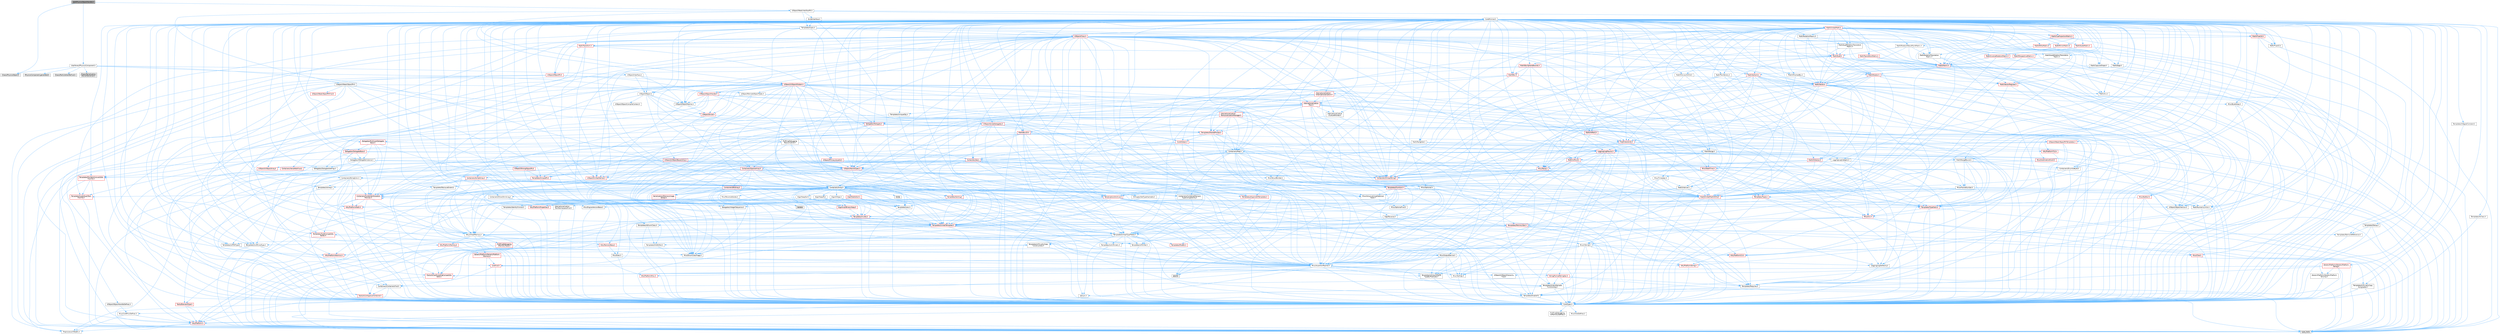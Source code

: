 digraph "SafePhysicsObjectHandle.h"
{
 // INTERACTIVE_SVG=YES
 // LATEX_PDF_SIZE
  bgcolor="transparent";
  edge [fontname=Helvetica,fontsize=10,labelfontname=Helvetica,labelfontsize=10];
  node [fontname=Helvetica,fontsize=10,shape=box,height=0.2,width=0.4];
  Node1 [id="Node000001",label="SafePhysicsObjectHandle.h",height=0.2,width=0.4,color="gray40", fillcolor="grey60", style="filled", fontcolor="black",tooltip=" "];
  Node1 -> Node2 [id="edge1_Node000001_Node000002",color="steelblue1",style="solid",tooltip=" "];
  Node2 [id="Node000002",label="Chaos/PhysicsObject.h",height=0.2,width=0.4,color="grey60", fillcolor="#E0E0E0", style="filled",tooltip=" "];
  Node1 -> Node3 [id="edge2_Node000001_Node000003",color="steelblue1",style="solid",tooltip=" "];
  Node3 [id="Node000003",label="Interfaces/IPhysicsComponent.h",height=0.2,width=0.4,color="grey40", fillcolor="white", style="filled",URL="$d2/d1b/IPhysicsComponent_8h.html",tooltip=" "];
  Node3 -> Node4 [id="edge3_Node000003_Node000004",color="steelblue1",style="solid",tooltip=" "];
  Node4 [id="Node000004",label="Chaos/ParticleHandleFwd.h",height=0.2,width=0.4,color="grey60", fillcolor="#E0E0E0", style="filled",tooltip=" "];
  Node3 -> Node2 [id="edge4_Node000003_Node000002",color="steelblue1",style="solid",tooltip=" "];
  Node3 -> Node5 [id="edge5_Node000003_Node000005",color="steelblue1",style="solid",tooltip=" "];
  Node5 [id="Node000005",label="Chaos/Serialization\l/SolverSerializer.h",height=0.2,width=0.4,color="grey60", fillcolor="#E0E0E0", style="filled",tooltip=" "];
  Node3 -> Node6 [id="edge6_Node000003_Node000006",color="steelblue1",style="solid",tooltip=" "];
  Node6 [id="Node000006",label="Containers/Array.h",height=0.2,width=0.4,color="grey40", fillcolor="white", style="filled",URL="$df/dd0/Array_8h.html",tooltip=" "];
  Node6 -> Node7 [id="edge7_Node000006_Node000007",color="steelblue1",style="solid",tooltip=" "];
  Node7 [id="Node000007",label="CoreTypes.h",height=0.2,width=0.4,color="grey40", fillcolor="white", style="filled",URL="$dc/dec/CoreTypes_8h.html",tooltip=" "];
  Node7 -> Node8 [id="edge8_Node000007_Node000008",color="steelblue1",style="solid",tooltip=" "];
  Node8 [id="Node000008",label="HAL/Platform.h",height=0.2,width=0.4,color="red", fillcolor="#FFF0F0", style="filled",URL="$d9/dd0/Platform_8h.html",tooltip=" "];
  Node8 -> Node11 [id="edge9_Node000008_Node000011",color="steelblue1",style="solid",tooltip=" "];
  Node11 [id="Node000011",label="type_traits",height=0.2,width=0.4,color="grey60", fillcolor="#E0E0E0", style="filled",tooltip=" "];
  Node8 -> Node12 [id="edge10_Node000008_Node000012",color="steelblue1",style="solid",tooltip=" "];
  Node12 [id="Node000012",label="PreprocessorHelpers.h",height=0.2,width=0.4,color="grey40", fillcolor="white", style="filled",URL="$db/ddb/PreprocessorHelpers_8h.html",tooltip=" "];
  Node7 -> Node18 [id="edge11_Node000007_Node000018",color="steelblue1",style="solid",tooltip=" "];
  Node18 [id="Node000018",label="ProfilingDebugging\l/UMemoryDefines.h",height=0.2,width=0.4,color="grey40", fillcolor="white", style="filled",URL="$d2/da2/UMemoryDefines_8h.html",tooltip=" "];
  Node7 -> Node19 [id="edge12_Node000007_Node000019",color="steelblue1",style="solid",tooltip=" "];
  Node19 [id="Node000019",label="Misc/CoreMiscDefines.h",height=0.2,width=0.4,color="grey40", fillcolor="white", style="filled",URL="$da/d38/CoreMiscDefines_8h.html",tooltip=" "];
  Node19 -> Node8 [id="edge13_Node000019_Node000008",color="steelblue1",style="solid",tooltip=" "];
  Node19 -> Node12 [id="edge14_Node000019_Node000012",color="steelblue1",style="solid",tooltip=" "];
  Node7 -> Node20 [id="edge15_Node000007_Node000020",color="steelblue1",style="solid",tooltip=" "];
  Node20 [id="Node000020",label="Misc/CoreDefines.h",height=0.2,width=0.4,color="grey40", fillcolor="white", style="filled",URL="$d3/dd2/CoreDefines_8h.html",tooltip=" "];
  Node6 -> Node21 [id="edge16_Node000006_Node000021",color="steelblue1",style="solid",tooltip=" "];
  Node21 [id="Node000021",label="Misc/AssertionMacros.h",height=0.2,width=0.4,color="grey40", fillcolor="white", style="filled",URL="$d0/dfa/AssertionMacros_8h.html",tooltip=" "];
  Node21 -> Node7 [id="edge17_Node000021_Node000007",color="steelblue1",style="solid",tooltip=" "];
  Node21 -> Node8 [id="edge18_Node000021_Node000008",color="steelblue1",style="solid",tooltip=" "];
  Node21 -> Node22 [id="edge19_Node000021_Node000022",color="steelblue1",style="solid",tooltip=" "];
  Node22 [id="Node000022",label="HAL/PlatformMisc.h",height=0.2,width=0.4,color="red", fillcolor="#FFF0F0", style="filled",URL="$d0/df5/PlatformMisc_8h.html",tooltip=" "];
  Node22 -> Node7 [id="edge20_Node000022_Node000007",color="steelblue1",style="solid",tooltip=" "];
  Node21 -> Node12 [id="edge21_Node000021_Node000012",color="steelblue1",style="solid",tooltip=" "];
  Node21 -> Node58 [id="edge22_Node000021_Node000058",color="steelblue1",style="solid",tooltip=" "];
  Node58 [id="Node000058",label="Templates/EnableIf.h",height=0.2,width=0.4,color="grey40", fillcolor="white", style="filled",URL="$d7/d60/EnableIf_8h.html",tooltip=" "];
  Node58 -> Node7 [id="edge23_Node000058_Node000007",color="steelblue1",style="solid",tooltip=" "];
  Node21 -> Node59 [id="edge24_Node000021_Node000059",color="steelblue1",style="solid",tooltip=" "];
  Node59 [id="Node000059",label="Templates/IsArrayOrRefOf\lTypeByPredicate.h",height=0.2,width=0.4,color="grey40", fillcolor="white", style="filled",URL="$d6/da1/IsArrayOrRefOfTypeByPredicate_8h.html",tooltip=" "];
  Node59 -> Node7 [id="edge25_Node000059_Node000007",color="steelblue1",style="solid",tooltip=" "];
  Node21 -> Node60 [id="edge26_Node000021_Node000060",color="steelblue1",style="solid",tooltip=" "];
  Node60 [id="Node000060",label="Templates/IsValidVariadic\lFunctionArg.h",height=0.2,width=0.4,color="grey40", fillcolor="white", style="filled",URL="$d0/dc8/IsValidVariadicFunctionArg_8h.html",tooltip=" "];
  Node60 -> Node7 [id="edge27_Node000060_Node000007",color="steelblue1",style="solid",tooltip=" "];
  Node60 -> Node61 [id="edge28_Node000060_Node000061",color="steelblue1",style="solid",tooltip=" "];
  Node61 [id="Node000061",label="IsEnum.h",height=0.2,width=0.4,color="grey40", fillcolor="white", style="filled",URL="$d4/de5/IsEnum_8h.html",tooltip=" "];
  Node60 -> Node11 [id="edge29_Node000060_Node000011",color="steelblue1",style="solid",tooltip=" "];
  Node21 -> Node62 [id="edge30_Node000021_Node000062",color="steelblue1",style="solid",tooltip=" "];
  Node62 [id="Node000062",label="Traits/IsCharEncodingCompatible\lWith.h",height=0.2,width=0.4,color="red", fillcolor="#FFF0F0", style="filled",URL="$df/dd1/IsCharEncodingCompatibleWith_8h.html",tooltip=" "];
  Node62 -> Node11 [id="edge31_Node000062_Node000011",color="steelblue1",style="solid",tooltip=" "];
  Node21 -> Node64 [id="edge32_Node000021_Node000064",color="steelblue1",style="solid",tooltip=" "];
  Node64 [id="Node000064",label="Misc/VarArgs.h",height=0.2,width=0.4,color="grey40", fillcolor="white", style="filled",URL="$d5/d6f/VarArgs_8h.html",tooltip=" "];
  Node64 -> Node7 [id="edge33_Node000064_Node000007",color="steelblue1",style="solid",tooltip=" "];
  Node21 -> Node65 [id="edge34_Node000021_Node000065",color="steelblue1",style="solid",tooltip=" "];
  Node65 [id="Node000065",label="String/FormatStringSan.h",height=0.2,width=0.4,color="red", fillcolor="#FFF0F0", style="filled",URL="$d3/d8b/FormatStringSan_8h.html",tooltip=" "];
  Node65 -> Node11 [id="edge35_Node000065_Node000011",color="steelblue1",style="solid",tooltip=" "];
  Node65 -> Node7 [id="edge36_Node000065_Node000007",color="steelblue1",style="solid",tooltip=" "];
  Node65 -> Node66 [id="edge37_Node000065_Node000066",color="steelblue1",style="solid",tooltip=" "];
  Node66 [id="Node000066",label="Templates/Requires.h",height=0.2,width=0.4,color="grey40", fillcolor="white", style="filled",URL="$dc/d96/Requires_8h.html",tooltip=" "];
  Node66 -> Node58 [id="edge38_Node000066_Node000058",color="steelblue1",style="solid",tooltip=" "];
  Node66 -> Node11 [id="edge39_Node000066_Node000011",color="steelblue1",style="solid",tooltip=" "];
  Node65 -> Node60 [id="edge40_Node000065_Node000060",color="steelblue1",style="solid",tooltip=" "];
  Node65 -> Node30 [id="edge41_Node000065_Node000030",color="steelblue1",style="solid",tooltip=" "];
  Node30 [id="Node000030",label="Containers/ContainersFwd.h",height=0.2,width=0.4,color="grey40", fillcolor="white", style="filled",URL="$d4/d0a/ContainersFwd_8h.html",tooltip=" "];
  Node30 -> Node8 [id="edge42_Node000030_Node000008",color="steelblue1",style="solid",tooltip=" "];
  Node30 -> Node7 [id="edge43_Node000030_Node000007",color="steelblue1",style="solid",tooltip=" "];
  Node30 -> Node27 [id="edge44_Node000030_Node000027",color="steelblue1",style="solid",tooltip=" "];
  Node27 [id="Node000027",label="Traits/IsContiguousContainer.h",height=0.2,width=0.4,color="red", fillcolor="#FFF0F0", style="filled",URL="$d5/d3c/IsContiguousContainer_8h.html",tooltip=" "];
  Node27 -> Node7 [id="edge45_Node000027_Node000007",color="steelblue1",style="solid",tooltip=" "];
  Node21 -> Node71 [id="edge46_Node000021_Node000071",color="steelblue1",style="solid",tooltip=" "];
  Node71 [id="Node000071",label="atomic",height=0.2,width=0.4,color="grey60", fillcolor="#E0E0E0", style="filled",tooltip=" "];
  Node6 -> Node72 [id="edge47_Node000006_Node000072",color="steelblue1",style="solid",tooltip=" "];
  Node72 [id="Node000072",label="Misc/IntrusiveUnsetOptional\lState.h",height=0.2,width=0.4,color="grey40", fillcolor="white", style="filled",URL="$d2/d0a/IntrusiveUnsetOptionalState_8h.html",tooltip=" "];
  Node72 -> Node73 [id="edge48_Node000072_Node000073",color="steelblue1",style="solid",tooltip=" "];
  Node73 [id="Node000073",label="Misc/OptionalFwd.h",height=0.2,width=0.4,color="grey40", fillcolor="white", style="filled",URL="$dc/d50/OptionalFwd_8h.html",tooltip=" "];
  Node6 -> Node74 [id="edge49_Node000006_Node000074",color="steelblue1",style="solid",tooltip=" "];
  Node74 [id="Node000074",label="Misc/ReverseIterate.h",height=0.2,width=0.4,color="grey40", fillcolor="white", style="filled",URL="$db/de3/ReverseIterate_8h.html",tooltip=" "];
  Node74 -> Node8 [id="edge50_Node000074_Node000008",color="steelblue1",style="solid",tooltip=" "];
  Node74 -> Node75 [id="edge51_Node000074_Node000075",color="steelblue1",style="solid",tooltip=" "];
  Node75 [id="Node000075",label="iterator",height=0.2,width=0.4,color="grey60", fillcolor="#E0E0E0", style="filled",tooltip=" "];
  Node6 -> Node76 [id="edge52_Node000006_Node000076",color="steelblue1",style="solid",tooltip=" "];
  Node76 [id="Node000076",label="HAL/UnrealMemory.h",height=0.2,width=0.4,color="grey40", fillcolor="white", style="filled",URL="$d9/d96/UnrealMemory_8h.html",tooltip=" "];
  Node76 -> Node7 [id="edge53_Node000076_Node000007",color="steelblue1",style="solid",tooltip=" "];
  Node76 -> Node77 [id="edge54_Node000076_Node000077",color="steelblue1",style="solid",tooltip=" "];
  Node77 [id="Node000077",label="GenericPlatform/GenericPlatform\lMemory.h",height=0.2,width=0.4,color="red", fillcolor="#FFF0F0", style="filled",URL="$dd/d22/GenericPlatformMemory_8h.html",tooltip=" "];
  Node77 -> Node29 [id="edge55_Node000077_Node000029",color="steelblue1",style="solid",tooltip=" "];
  Node29 [id="Node000029",label="CoreFwd.h",height=0.2,width=0.4,color="red", fillcolor="#FFF0F0", style="filled",URL="$d1/d1e/CoreFwd_8h.html",tooltip=" "];
  Node29 -> Node7 [id="edge56_Node000029_Node000007",color="steelblue1",style="solid",tooltip=" "];
  Node29 -> Node30 [id="edge57_Node000029_Node000030",color="steelblue1",style="solid",tooltip=" "];
  Node29 -> Node32 [id="edge58_Node000029_Node000032",color="steelblue1",style="solid",tooltip=" "];
  Node32 [id="Node000032",label="UObject/UObjectHierarchy\lFwd.h",height=0.2,width=0.4,color="grey40", fillcolor="white", style="filled",URL="$d3/d13/UObjectHierarchyFwd_8h.html",tooltip=" "];
  Node77 -> Node7 [id="edge59_Node000077_Node000007",color="steelblue1",style="solid",tooltip=" "];
  Node77 -> Node78 [id="edge60_Node000077_Node000078",color="steelblue1",style="solid",tooltip=" "];
  Node78 [id="Node000078",label="HAL/PlatformString.h",height=0.2,width=0.4,color="red", fillcolor="#FFF0F0", style="filled",URL="$db/db5/PlatformString_8h.html",tooltip=" "];
  Node78 -> Node7 [id="edge61_Node000078_Node000007",color="steelblue1",style="solid",tooltip=" "];
  Node76 -> Node80 [id="edge62_Node000076_Node000080",color="steelblue1",style="solid",tooltip=" "];
  Node80 [id="Node000080",label="HAL/MemoryBase.h",height=0.2,width=0.4,color="red", fillcolor="#FFF0F0", style="filled",URL="$d6/d9f/MemoryBase_8h.html",tooltip=" "];
  Node80 -> Node7 [id="edge63_Node000080_Node000007",color="steelblue1",style="solid",tooltip=" "];
  Node80 -> Node51 [id="edge64_Node000080_Node000051",color="steelblue1",style="solid",tooltip=" "];
  Node51 [id="Node000051",label="HAL/PlatformAtomics.h",height=0.2,width=0.4,color="red", fillcolor="#FFF0F0", style="filled",URL="$d3/d36/PlatformAtomics_8h.html",tooltip=" "];
  Node51 -> Node7 [id="edge65_Node000051_Node000007",color="steelblue1",style="solid",tooltip=" "];
  Node80 -> Node34 [id="edge66_Node000080_Node000034",color="steelblue1",style="solid",tooltip=" "];
  Node34 [id="Node000034",label="HAL/PlatformCrt.h",height=0.2,width=0.4,color="red", fillcolor="#FFF0F0", style="filled",URL="$d8/d75/PlatformCrt_8h.html",tooltip=" "];
  Node80 -> Node81 [id="edge67_Node000080_Node000081",color="steelblue1",style="solid",tooltip=" "];
  Node81 [id="Node000081",label="Misc/Exec.h",height=0.2,width=0.4,color="grey40", fillcolor="white", style="filled",URL="$de/ddb/Exec_8h.html",tooltip=" "];
  Node81 -> Node7 [id="edge68_Node000081_Node000007",color="steelblue1",style="solid",tooltip=" "];
  Node81 -> Node21 [id="edge69_Node000081_Node000021",color="steelblue1",style="solid",tooltip=" "];
  Node80 -> Node82 [id="edge70_Node000080_Node000082",color="steelblue1",style="solid",tooltip=" "];
  Node82 [id="Node000082",label="Misc/OutputDevice.h",height=0.2,width=0.4,color="grey40", fillcolor="white", style="filled",URL="$d7/d32/OutputDevice_8h.html",tooltip=" "];
  Node82 -> Node29 [id="edge71_Node000082_Node000029",color="steelblue1",style="solid",tooltip=" "];
  Node82 -> Node7 [id="edge72_Node000082_Node000007",color="steelblue1",style="solid",tooltip=" "];
  Node82 -> Node83 [id="edge73_Node000082_Node000083",color="steelblue1",style="solid",tooltip=" "];
  Node83 [id="Node000083",label="Logging/LogVerbosity.h",height=0.2,width=0.4,color="grey40", fillcolor="white", style="filled",URL="$d2/d8f/LogVerbosity_8h.html",tooltip=" "];
  Node83 -> Node7 [id="edge74_Node000083_Node000007",color="steelblue1",style="solid",tooltip=" "];
  Node82 -> Node64 [id="edge75_Node000082_Node000064",color="steelblue1",style="solid",tooltip=" "];
  Node82 -> Node59 [id="edge76_Node000082_Node000059",color="steelblue1",style="solid",tooltip=" "];
  Node82 -> Node60 [id="edge77_Node000082_Node000060",color="steelblue1",style="solid",tooltip=" "];
  Node82 -> Node62 [id="edge78_Node000082_Node000062",color="steelblue1",style="solid",tooltip=" "];
  Node76 -> Node93 [id="edge79_Node000076_Node000093",color="steelblue1",style="solid",tooltip=" "];
  Node93 [id="Node000093",label="HAL/PlatformMemory.h",height=0.2,width=0.4,color="red", fillcolor="#FFF0F0", style="filled",URL="$de/d68/PlatformMemory_8h.html",tooltip=" "];
  Node93 -> Node7 [id="edge80_Node000093_Node000007",color="steelblue1",style="solid",tooltip=" "];
  Node93 -> Node77 [id="edge81_Node000093_Node000077",color="steelblue1",style="solid",tooltip=" "];
  Node76 -> Node95 [id="edge82_Node000076_Node000095",color="steelblue1",style="solid",tooltip=" "];
  Node95 [id="Node000095",label="ProfilingDebugging\l/MemoryTrace.h",height=0.2,width=0.4,color="red", fillcolor="#FFF0F0", style="filled",URL="$da/dd7/MemoryTrace_8h.html",tooltip=" "];
  Node95 -> Node8 [id="edge83_Node000095_Node000008",color="steelblue1",style="solid",tooltip=" "];
  Node95 -> Node46 [id="edge84_Node000095_Node000046",color="steelblue1",style="solid",tooltip=" "];
  Node46 [id="Node000046",label="Misc/EnumClassFlags.h",height=0.2,width=0.4,color="grey40", fillcolor="white", style="filled",URL="$d8/de7/EnumClassFlags_8h.html",tooltip=" "];
  Node76 -> Node96 [id="edge85_Node000076_Node000096",color="steelblue1",style="solid",tooltip=" "];
  Node96 [id="Node000096",label="Templates/IsPointer.h",height=0.2,width=0.4,color="grey40", fillcolor="white", style="filled",URL="$d7/d05/IsPointer_8h.html",tooltip=" "];
  Node96 -> Node7 [id="edge86_Node000096_Node000007",color="steelblue1",style="solid",tooltip=" "];
  Node6 -> Node97 [id="edge87_Node000006_Node000097",color="steelblue1",style="solid",tooltip=" "];
  Node97 [id="Node000097",label="Templates/UnrealTypeTraits.h",height=0.2,width=0.4,color="grey40", fillcolor="white", style="filled",URL="$d2/d2d/UnrealTypeTraits_8h.html",tooltip=" "];
  Node97 -> Node7 [id="edge88_Node000097_Node000007",color="steelblue1",style="solid",tooltip=" "];
  Node97 -> Node96 [id="edge89_Node000097_Node000096",color="steelblue1",style="solid",tooltip=" "];
  Node97 -> Node21 [id="edge90_Node000097_Node000021",color="steelblue1",style="solid",tooltip=" "];
  Node97 -> Node89 [id="edge91_Node000097_Node000089",color="steelblue1",style="solid",tooltip=" "];
  Node89 [id="Node000089",label="Templates/AndOrNot.h",height=0.2,width=0.4,color="grey40", fillcolor="white", style="filled",URL="$db/d0a/AndOrNot_8h.html",tooltip=" "];
  Node89 -> Node7 [id="edge92_Node000089_Node000007",color="steelblue1",style="solid",tooltip=" "];
  Node97 -> Node58 [id="edge93_Node000097_Node000058",color="steelblue1",style="solid",tooltip=" "];
  Node97 -> Node98 [id="edge94_Node000097_Node000098",color="steelblue1",style="solid",tooltip=" "];
  Node98 [id="Node000098",label="Templates/IsArithmetic.h",height=0.2,width=0.4,color="grey40", fillcolor="white", style="filled",URL="$d2/d5d/IsArithmetic_8h.html",tooltip=" "];
  Node98 -> Node7 [id="edge95_Node000098_Node000007",color="steelblue1",style="solid",tooltip=" "];
  Node97 -> Node61 [id="edge96_Node000097_Node000061",color="steelblue1",style="solid",tooltip=" "];
  Node97 -> Node99 [id="edge97_Node000097_Node000099",color="steelblue1",style="solid",tooltip=" "];
  Node99 [id="Node000099",label="Templates/Models.h",height=0.2,width=0.4,color="red", fillcolor="#FFF0F0", style="filled",URL="$d3/d0c/Models_8h.html",tooltip=" "];
  Node97 -> Node100 [id="edge98_Node000097_Node000100",color="steelblue1",style="solid",tooltip=" "];
  Node100 [id="Node000100",label="Templates/IsPODType.h",height=0.2,width=0.4,color="grey40", fillcolor="white", style="filled",URL="$d7/db1/IsPODType_8h.html",tooltip=" "];
  Node100 -> Node7 [id="edge99_Node000100_Node000007",color="steelblue1",style="solid",tooltip=" "];
  Node97 -> Node101 [id="edge100_Node000097_Node000101",color="steelblue1",style="solid",tooltip=" "];
  Node101 [id="Node000101",label="Templates/IsUECoreType.h",height=0.2,width=0.4,color="grey40", fillcolor="white", style="filled",URL="$d1/db8/IsUECoreType_8h.html",tooltip=" "];
  Node101 -> Node7 [id="edge101_Node000101_Node000007",color="steelblue1",style="solid",tooltip=" "];
  Node101 -> Node11 [id="edge102_Node000101_Node000011",color="steelblue1",style="solid",tooltip=" "];
  Node97 -> Node90 [id="edge103_Node000097_Node000090",color="steelblue1",style="solid",tooltip=" "];
  Node90 [id="Node000090",label="Templates/IsTriviallyCopy\lConstructible.h",height=0.2,width=0.4,color="grey40", fillcolor="white", style="filled",URL="$d3/d78/IsTriviallyCopyConstructible_8h.html",tooltip=" "];
  Node90 -> Node7 [id="edge104_Node000090_Node000007",color="steelblue1",style="solid",tooltip=" "];
  Node90 -> Node11 [id="edge105_Node000090_Node000011",color="steelblue1",style="solid",tooltip=" "];
  Node6 -> Node102 [id="edge106_Node000006_Node000102",color="steelblue1",style="solid",tooltip=" "];
  Node102 [id="Node000102",label="Templates/UnrealTemplate.h",height=0.2,width=0.4,color="red", fillcolor="#FFF0F0", style="filled",URL="$d4/d24/UnrealTemplate_8h.html",tooltip=" "];
  Node102 -> Node7 [id="edge107_Node000102_Node000007",color="steelblue1",style="solid",tooltip=" "];
  Node102 -> Node96 [id="edge108_Node000102_Node000096",color="steelblue1",style="solid",tooltip=" "];
  Node102 -> Node76 [id="edge109_Node000102_Node000076",color="steelblue1",style="solid",tooltip=" "];
  Node102 -> Node97 [id="edge110_Node000102_Node000097",color="steelblue1",style="solid",tooltip=" "];
  Node102 -> Node105 [id="edge111_Node000102_Node000105",color="steelblue1",style="solid",tooltip=" "];
  Node105 [id="Node000105",label="Templates/RemoveReference.h",height=0.2,width=0.4,color="grey40", fillcolor="white", style="filled",URL="$da/dbe/RemoveReference_8h.html",tooltip=" "];
  Node105 -> Node7 [id="edge112_Node000105_Node000007",color="steelblue1",style="solid",tooltip=" "];
  Node102 -> Node66 [id="edge113_Node000102_Node000066",color="steelblue1",style="solid",tooltip=" "];
  Node102 -> Node106 [id="edge114_Node000102_Node000106",color="steelblue1",style="solid",tooltip=" "];
  Node106 [id="Node000106",label="Templates/TypeCompatible\lBytes.h",height=0.2,width=0.4,color="red", fillcolor="#FFF0F0", style="filled",URL="$df/d0a/TypeCompatibleBytes_8h.html",tooltip=" "];
  Node106 -> Node7 [id="edge115_Node000106_Node000007",color="steelblue1",style="solid",tooltip=" "];
  Node106 -> Node11 [id="edge116_Node000106_Node000011",color="steelblue1",style="solid",tooltip=" "];
  Node102 -> Node27 [id="edge117_Node000102_Node000027",color="steelblue1",style="solid",tooltip=" "];
  Node102 -> Node11 [id="edge118_Node000102_Node000011",color="steelblue1",style="solid",tooltip=" "];
  Node6 -> Node108 [id="edge119_Node000006_Node000108",color="steelblue1",style="solid",tooltip=" "];
  Node108 [id="Node000108",label="Containers/AllowShrinking.h",height=0.2,width=0.4,color="grey40", fillcolor="white", style="filled",URL="$d7/d1a/AllowShrinking_8h.html",tooltip=" "];
  Node108 -> Node7 [id="edge120_Node000108_Node000007",color="steelblue1",style="solid",tooltip=" "];
  Node6 -> Node109 [id="edge121_Node000006_Node000109",color="steelblue1",style="solid",tooltip=" "];
  Node109 [id="Node000109",label="Containers/ContainerAllocation\lPolicies.h",height=0.2,width=0.4,color="red", fillcolor="#FFF0F0", style="filled",URL="$d7/dff/ContainerAllocationPolicies_8h.html",tooltip=" "];
  Node109 -> Node7 [id="edge122_Node000109_Node000007",color="steelblue1",style="solid",tooltip=" "];
  Node109 -> Node109 [id="edge123_Node000109_Node000109",color="steelblue1",style="solid",tooltip=" "];
  Node109 -> Node111 [id="edge124_Node000109_Node000111",color="steelblue1",style="solid",tooltip=" "];
  Node111 [id="Node000111",label="HAL/PlatformMath.h",height=0.2,width=0.4,color="red", fillcolor="#FFF0F0", style="filled",URL="$dc/d53/PlatformMath_8h.html",tooltip=" "];
  Node111 -> Node7 [id="edge125_Node000111_Node000007",color="steelblue1",style="solid",tooltip=" "];
  Node109 -> Node76 [id="edge126_Node000109_Node000076",color="steelblue1",style="solid",tooltip=" "];
  Node109 -> Node44 [id="edge127_Node000109_Node000044",color="steelblue1",style="solid",tooltip=" "];
  Node44 [id="Node000044",label="Math/NumericLimits.h",height=0.2,width=0.4,color="grey40", fillcolor="white", style="filled",URL="$df/d1b/NumericLimits_8h.html",tooltip=" "];
  Node44 -> Node7 [id="edge128_Node000044_Node000007",color="steelblue1",style="solid",tooltip=" "];
  Node109 -> Node21 [id="edge129_Node000109_Node000021",color="steelblue1",style="solid",tooltip=" "];
  Node109 -> Node120 [id="edge130_Node000109_Node000120",color="steelblue1",style="solid",tooltip=" "];
  Node120 [id="Node000120",label="Templates/MemoryOps.h",height=0.2,width=0.4,color="red", fillcolor="#FFF0F0", style="filled",URL="$db/dea/MemoryOps_8h.html",tooltip=" "];
  Node120 -> Node7 [id="edge131_Node000120_Node000007",color="steelblue1",style="solid",tooltip=" "];
  Node120 -> Node76 [id="edge132_Node000120_Node000076",color="steelblue1",style="solid",tooltip=" "];
  Node120 -> Node91 [id="edge133_Node000120_Node000091",color="steelblue1",style="solid",tooltip=" "];
  Node91 [id="Node000091",label="Templates/IsTriviallyCopy\lAssignable.h",height=0.2,width=0.4,color="grey40", fillcolor="white", style="filled",URL="$d2/df2/IsTriviallyCopyAssignable_8h.html",tooltip=" "];
  Node91 -> Node7 [id="edge134_Node000091_Node000007",color="steelblue1",style="solid",tooltip=" "];
  Node91 -> Node11 [id="edge135_Node000091_Node000011",color="steelblue1",style="solid",tooltip=" "];
  Node120 -> Node90 [id="edge136_Node000120_Node000090",color="steelblue1",style="solid",tooltip=" "];
  Node120 -> Node66 [id="edge137_Node000120_Node000066",color="steelblue1",style="solid",tooltip=" "];
  Node120 -> Node97 [id="edge138_Node000120_Node000097",color="steelblue1",style="solid",tooltip=" "];
  Node120 -> Node11 [id="edge139_Node000120_Node000011",color="steelblue1",style="solid",tooltip=" "];
  Node109 -> Node106 [id="edge140_Node000109_Node000106",color="steelblue1",style="solid",tooltip=" "];
  Node109 -> Node11 [id="edge141_Node000109_Node000011",color="steelblue1",style="solid",tooltip=" "];
  Node6 -> Node121 [id="edge142_Node000006_Node000121",color="steelblue1",style="solid",tooltip=" "];
  Node121 [id="Node000121",label="Containers/ContainerElement\lTypeCompatibility.h",height=0.2,width=0.4,color="grey40", fillcolor="white", style="filled",URL="$df/ddf/ContainerElementTypeCompatibility_8h.html",tooltip=" "];
  Node121 -> Node7 [id="edge143_Node000121_Node000007",color="steelblue1",style="solid",tooltip=" "];
  Node121 -> Node97 [id="edge144_Node000121_Node000097",color="steelblue1",style="solid",tooltip=" "];
  Node6 -> Node122 [id="edge145_Node000006_Node000122",color="steelblue1",style="solid",tooltip=" "];
  Node122 [id="Node000122",label="Serialization/Archive.h",height=0.2,width=0.4,color="red", fillcolor="#FFF0F0", style="filled",URL="$d7/d3b/Archive_8h.html",tooltip=" "];
  Node122 -> Node29 [id="edge146_Node000122_Node000029",color="steelblue1",style="solid",tooltip=" "];
  Node122 -> Node7 [id="edge147_Node000122_Node000007",color="steelblue1",style="solid",tooltip=" "];
  Node122 -> Node123 [id="edge148_Node000122_Node000123",color="steelblue1",style="solid",tooltip=" "];
  Node123 [id="Node000123",label="HAL/PlatformProperties.h",height=0.2,width=0.4,color="red", fillcolor="#FFF0F0", style="filled",URL="$d9/db0/PlatformProperties_8h.html",tooltip=" "];
  Node123 -> Node7 [id="edge149_Node000123_Node000007",color="steelblue1",style="solid",tooltip=" "];
  Node122 -> Node126 [id="edge150_Node000122_Node000126",color="steelblue1",style="solid",tooltip=" "];
  Node126 [id="Node000126",label="Internationalization\l/TextNamespaceFwd.h",height=0.2,width=0.4,color="grey40", fillcolor="white", style="filled",URL="$d8/d97/TextNamespaceFwd_8h.html",tooltip=" "];
  Node126 -> Node7 [id="edge151_Node000126_Node000007",color="steelblue1",style="solid",tooltip=" "];
  Node122 -> Node21 [id="edge152_Node000122_Node000021",color="steelblue1",style="solid",tooltip=" "];
  Node122 -> Node127 [id="edge153_Node000122_Node000127",color="steelblue1",style="solid",tooltip=" "];
  Node127 [id="Node000127",label="Misc/EngineVersionBase.h",height=0.2,width=0.4,color="grey40", fillcolor="white", style="filled",URL="$d5/d2b/EngineVersionBase_8h.html",tooltip=" "];
  Node127 -> Node7 [id="edge154_Node000127_Node000007",color="steelblue1",style="solid",tooltip=" "];
  Node122 -> Node64 [id="edge155_Node000122_Node000064",color="steelblue1",style="solid",tooltip=" "];
  Node122 -> Node58 [id="edge156_Node000122_Node000058",color="steelblue1",style="solid",tooltip=" "];
  Node122 -> Node59 [id="edge157_Node000122_Node000059",color="steelblue1",style="solid",tooltip=" "];
  Node122 -> Node130 [id="edge158_Node000122_Node000130",color="steelblue1",style="solid",tooltip=" "];
  Node130 [id="Node000130",label="Templates/IsEnumClass.h",height=0.2,width=0.4,color="grey40", fillcolor="white", style="filled",URL="$d7/d15/IsEnumClass_8h.html",tooltip=" "];
  Node130 -> Node7 [id="edge159_Node000130_Node000007",color="steelblue1",style="solid",tooltip=" "];
  Node130 -> Node89 [id="edge160_Node000130_Node000089",color="steelblue1",style="solid",tooltip=" "];
  Node122 -> Node60 [id="edge161_Node000122_Node000060",color="steelblue1",style="solid",tooltip=" "];
  Node122 -> Node102 [id="edge162_Node000122_Node000102",color="steelblue1",style="solid",tooltip=" "];
  Node122 -> Node62 [id="edge163_Node000122_Node000062",color="steelblue1",style="solid",tooltip=" "];
  Node122 -> Node131 [id="edge164_Node000122_Node000131",color="steelblue1",style="solid",tooltip=" "];
  Node131 [id="Node000131",label="UObject/ObjectVersion.h",height=0.2,width=0.4,color="grey40", fillcolor="white", style="filled",URL="$da/d63/ObjectVersion_8h.html",tooltip=" "];
  Node131 -> Node7 [id="edge165_Node000131_Node000007",color="steelblue1",style="solid",tooltip=" "];
  Node6 -> Node132 [id="edge166_Node000006_Node000132",color="steelblue1",style="solid",tooltip=" "];
  Node132 [id="Node000132",label="Serialization/MemoryImage\lWriter.h",height=0.2,width=0.4,color="red", fillcolor="#FFF0F0", style="filled",URL="$d0/d08/MemoryImageWriter_8h.html",tooltip=" "];
  Node132 -> Node7 [id="edge167_Node000132_Node000007",color="steelblue1",style="solid",tooltip=" "];
  Node6 -> Node146 [id="edge168_Node000006_Node000146",color="steelblue1",style="solid",tooltip=" "];
  Node146 [id="Node000146",label="Algo/Heapify.h",height=0.2,width=0.4,color="grey40", fillcolor="white", style="filled",URL="$d0/d2a/Heapify_8h.html",tooltip=" "];
  Node146 -> Node147 [id="edge169_Node000146_Node000147",color="steelblue1",style="solid",tooltip=" "];
  Node147 [id="Node000147",label="Algo/Impl/BinaryHeap.h",height=0.2,width=0.4,color="red", fillcolor="#FFF0F0", style="filled",URL="$d7/da3/Algo_2Impl_2BinaryHeap_8h.html",tooltip=" "];
  Node147 -> Node148 [id="edge170_Node000147_Node000148",color="steelblue1",style="solid",tooltip=" "];
  Node148 [id="Node000148",label="Templates/Invoke.h",height=0.2,width=0.4,color="red", fillcolor="#FFF0F0", style="filled",URL="$d7/deb/Invoke_8h.html",tooltip=" "];
  Node148 -> Node7 [id="edge171_Node000148_Node000007",color="steelblue1",style="solid",tooltip=" "];
  Node148 -> Node102 [id="edge172_Node000148_Node000102",color="steelblue1",style="solid",tooltip=" "];
  Node148 -> Node11 [id="edge173_Node000148_Node000011",color="steelblue1",style="solid",tooltip=" "];
  Node147 -> Node11 [id="edge174_Node000147_Node000011",color="steelblue1",style="solid",tooltip=" "];
  Node146 -> Node152 [id="edge175_Node000146_Node000152",color="steelblue1",style="solid",tooltip=" "];
  Node152 [id="Node000152",label="Templates/IdentityFunctor.h",height=0.2,width=0.4,color="grey40", fillcolor="white", style="filled",URL="$d7/d2e/IdentityFunctor_8h.html",tooltip=" "];
  Node152 -> Node8 [id="edge176_Node000152_Node000008",color="steelblue1",style="solid",tooltip=" "];
  Node146 -> Node148 [id="edge177_Node000146_Node000148",color="steelblue1",style="solid",tooltip=" "];
  Node146 -> Node153 [id="edge178_Node000146_Node000153",color="steelblue1",style="solid",tooltip=" "];
  Node153 [id="Node000153",label="Templates/Less.h",height=0.2,width=0.4,color="grey40", fillcolor="white", style="filled",URL="$de/dc8/Less_8h.html",tooltip=" "];
  Node153 -> Node7 [id="edge179_Node000153_Node000007",color="steelblue1",style="solid",tooltip=" "];
  Node153 -> Node102 [id="edge180_Node000153_Node000102",color="steelblue1",style="solid",tooltip=" "];
  Node146 -> Node102 [id="edge181_Node000146_Node000102",color="steelblue1",style="solid",tooltip=" "];
  Node6 -> Node154 [id="edge182_Node000006_Node000154",color="steelblue1",style="solid",tooltip=" "];
  Node154 [id="Node000154",label="Algo/HeapSort.h",height=0.2,width=0.4,color="grey40", fillcolor="white", style="filled",URL="$d3/d92/HeapSort_8h.html",tooltip=" "];
  Node154 -> Node147 [id="edge183_Node000154_Node000147",color="steelblue1",style="solid",tooltip=" "];
  Node154 -> Node152 [id="edge184_Node000154_Node000152",color="steelblue1",style="solid",tooltip=" "];
  Node154 -> Node153 [id="edge185_Node000154_Node000153",color="steelblue1",style="solid",tooltip=" "];
  Node154 -> Node102 [id="edge186_Node000154_Node000102",color="steelblue1",style="solid",tooltip=" "];
  Node6 -> Node155 [id="edge187_Node000006_Node000155",color="steelblue1",style="solid",tooltip=" "];
  Node155 [id="Node000155",label="Algo/IsHeap.h",height=0.2,width=0.4,color="grey40", fillcolor="white", style="filled",URL="$de/d32/IsHeap_8h.html",tooltip=" "];
  Node155 -> Node147 [id="edge188_Node000155_Node000147",color="steelblue1",style="solid",tooltip=" "];
  Node155 -> Node152 [id="edge189_Node000155_Node000152",color="steelblue1",style="solid",tooltip=" "];
  Node155 -> Node148 [id="edge190_Node000155_Node000148",color="steelblue1",style="solid",tooltip=" "];
  Node155 -> Node153 [id="edge191_Node000155_Node000153",color="steelblue1",style="solid",tooltip=" "];
  Node155 -> Node102 [id="edge192_Node000155_Node000102",color="steelblue1",style="solid",tooltip=" "];
  Node6 -> Node147 [id="edge193_Node000006_Node000147",color="steelblue1",style="solid",tooltip=" "];
  Node6 -> Node156 [id="edge194_Node000006_Node000156",color="steelblue1",style="solid",tooltip=" "];
  Node156 [id="Node000156",label="Algo/StableSort.h",height=0.2,width=0.4,color="red", fillcolor="#FFF0F0", style="filled",URL="$d7/d3c/StableSort_8h.html",tooltip=" "];
  Node156 -> Node152 [id="edge195_Node000156_Node000152",color="steelblue1",style="solid",tooltip=" "];
  Node156 -> Node148 [id="edge196_Node000156_Node000148",color="steelblue1",style="solid",tooltip=" "];
  Node156 -> Node153 [id="edge197_Node000156_Node000153",color="steelblue1",style="solid",tooltip=" "];
  Node156 -> Node102 [id="edge198_Node000156_Node000102",color="steelblue1",style="solid",tooltip=" "];
  Node6 -> Node159 [id="edge199_Node000006_Node000159",color="steelblue1",style="solid",tooltip=" "];
  Node159 [id="Node000159",label="Concepts/GetTypeHashable.h",height=0.2,width=0.4,color="grey40", fillcolor="white", style="filled",URL="$d3/da2/GetTypeHashable_8h.html",tooltip=" "];
  Node159 -> Node7 [id="edge200_Node000159_Node000007",color="steelblue1",style="solid",tooltip=" "];
  Node159 -> Node137 [id="edge201_Node000159_Node000137",color="steelblue1",style="solid",tooltip=" "];
  Node137 [id="Node000137",label="Templates/TypeHash.h",height=0.2,width=0.4,color="red", fillcolor="#FFF0F0", style="filled",URL="$d1/d62/TypeHash_8h.html",tooltip=" "];
  Node137 -> Node7 [id="edge202_Node000137_Node000007",color="steelblue1",style="solid",tooltip=" "];
  Node137 -> Node66 [id="edge203_Node000137_Node000066",color="steelblue1",style="solid",tooltip=" "];
  Node137 -> Node138 [id="edge204_Node000137_Node000138",color="steelblue1",style="solid",tooltip=" "];
  Node138 [id="Node000138",label="Misc/Crc.h",height=0.2,width=0.4,color="red", fillcolor="#FFF0F0", style="filled",URL="$d4/dd2/Crc_8h.html",tooltip=" "];
  Node138 -> Node7 [id="edge205_Node000138_Node000007",color="steelblue1",style="solid",tooltip=" "];
  Node138 -> Node78 [id="edge206_Node000138_Node000078",color="steelblue1",style="solid",tooltip=" "];
  Node138 -> Node21 [id="edge207_Node000138_Node000021",color="steelblue1",style="solid",tooltip=" "];
  Node138 -> Node139 [id="edge208_Node000138_Node000139",color="steelblue1",style="solid",tooltip=" "];
  Node139 [id="Node000139",label="Misc/CString.h",height=0.2,width=0.4,color="grey40", fillcolor="white", style="filled",URL="$d2/d49/CString_8h.html",tooltip=" "];
  Node139 -> Node7 [id="edge209_Node000139_Node000007",color="steelblue1",style="solid",tooltip=" "];
  Node139 -> Node34 [id="edge210_Node000139_Node000034",color="steelblue1",style="solid",tooltip=" "];
  Node139 -> Node78 [id="edge211_Node000139_Node000078",color="steelblue1",style="solid",tooltip=" "];
  Node139 -> Node21 [id="edge212_Node000139_Node000021",color="steelblue1",style="solid",tooltip=" "];
  Node139 -> Node140 [id="edge213_Node000139_Node000140",color="steelblue1",style="solid",tooltip=" "];
  Node140 [id="Node000140",label="Misc/Char.h",height=0.2,width=0.4,color="red", fillcolor="#FFF0F0", style="filled",URL="$d0/d58/Char_8h.html",tooltip=" "];
  Node140 -> Node7 [id="edge214_Node000140_Node000007",color="steelblue1",style="solid",tooltip=" "];
  Node140 -> Node11 [id="edge215_Node000140_Node000011",color="steelblue1",style="solid",tooltip=" "];
  Node139 -> Node64 [id="edge216_Node000139_Node000064",color="steelblue1",style="solid",tooltip=" "];
  Node139 -> Node59 [id="edge217_Node000139_Node000059",color="steelblue1",style="solid",tooltip=" "];
  Node139 -> Node60 [id="edge218_Node000139_Node000060",color="steelblue1",style="solid",tooltip=" "];
  Node139 -> Node62 [id="edge219_Node000139_Node000062",color="steelblue1",style="solid",tooltip=" "];
  Node138 -> Node140 [id="edge220_Node000138_Node000140",color="steelblue1",style="solid",tooltip=" "];
  Node138 -> Node97 [id="edge221_Node000138_Node000097",color="steelblue1",style="solid",tooltip=" "];
  Node137 -> Node11 [id="edge222_Node000137_Node000011",color="steelblue1",style="solid",tooltip=" "];
  Node6 -> Node152 [id="edge223_Node000006_Node000152",color="steelblue1",style="solid",tooltip=" "];
  Node6 -> Node148 [id="edge224_Node000006_Node000148",color="steelblue1",style="solid",tooltip=" "];
  Node6 -> Node153 [id="edge225_Node000006_Node000153",color="steelblue1",style="solid",tooltip=" "];
  Node6 -> Node160 [id="edge226_Node000006_Node000160",color="steelblue1",style="solid",tooltip=" "];
  Node160 [id="Node000160",label="Templates/LosesQualifiers\lFromTo.h",height=0.2,width=0.4,color="red", fillcolor="#FFF0F0", style="filled",URL="$d2/db3/LosesQualifiersFromTo_8h.html",tooltip=" "];
  Node160 -> Node11 [id="edge227_Node000160_Node000011",color="steelblue1",style="solid",tooltip=" "];
  Node6 -> Node66 [id="edge228_Node000006_Node000066",color="steelblue1",style="solid",tooltip=" "];
  Node6 -> Node161 [id="edge229_Node000006_Node000161",color="steelblue1",style="solid",tooltip=" "];
  Node161 [id="Node000161",label="Templates/Sorting.h",height=0.2,width=0.4,color="red", fillcolor="#FFF0F0", style="filled",URL="$d3/d9e/Sorting_8h.html",tooltip=" "];
  Node161 -> Node7 [id="edge230_Node000161_Node000007",color="steelblue1",style="solid",tooltip=" "];
  Node161 -> Node111 [id="edge231_Node000161_Node000111",color="steelblue1",style="solid",tooltip=" "];
  Node161 -> Node153 [id="edge232_Node000161_Node000153",color="steelblue1",style="solid",tooltip=" "];
  Node6 -> Node165 [id="edge233_Node000006_Node000165",color="steelblue1",style="solid",tooltip=" "];
  Node165 [id="Node000165",label="Templates/AlignmentTemplates.h",height=0.2,width=0.4,color="red", fillcolor="#FFF0F0", style="filled",URL="$dd/d32/AlignmentTemplates_8h.html",tooltip=" "];
  Node165 -> Node7 [id="edge234_Node000165_Node000007",color="steelblue1",style="solid",tooltip=" "];
  Node165 -> Node96 [id="edge235_Node000165_Node000096",color="steelblue1",style="solid",tooltip=" "];
  Node6 -> Node25 [id="edge236_Node000006_Node000025",color="steelblue1",style="solid",tooltip=" "];
  Node25 [id="Node000025",label="Traits/ElementType.h",height=0.2,width=0.4,color="red", fillcolor="#FFF0F0", style="filled",URL="$d5/d4f/ElementType_8h.html",tooltip=" "];
  Node25 -> Node8 [id="edge237_Node000025_Node000008",color="steelblue1",style="solid",tooltip=" "];
  Node25 -> Node11 [id="edge238_Node000025_Node000011",color="steelblue1",style="solid",tooltip=" "];
  Node6 -> Node117 [id="edge239_Node000006_Node000117",color="steelblue1",style="solid",tooltip=" "];
  Node117 [id="Node000117",label="limits",height=0.2,width=0.4,color="grey60", fillcolor="#E0E0E0", style="filled",tooltip=" "];
  Node6 -> Node11 [id="edge240_Node000006_Node000011",color="steelblue1",style="solid",tooltip=" "];
  Node3 -> Node166 [id="edge241_Node000003_Node000166",color="steelblue1",style="solid",tooltip=" "];
  Node166 [id="Node000166",label="UObject/ObjectMacros.h",height=0.2,width=0.4,color="grey40", fillcolor="white", style="filled",URL="$d8/d8d/ObjectMacros_8h.html",tooltip=" "];
  Node166 -> Node46 [id="edge242_Node000166_Node000046",color="steelblue1",style="solid",tooltip=" "];
  Node166 -> Node167 [id="edge243_Node000166_Node000167",color="steelblue1",style="solid",tooltip=" "];
  Node167 [id="Node000167",label="UObject/Script.h",height=0.2,width=0.4,color="red", fillcolor="#FFF0F0", style="filled",URL="$de/dc6/Script_8h.html",tooltip=" "];
  Node167 -> Node168 [id="edge244_Node000167_Node000168",color="steelblue1",style="solid",tooltip=" "];
  Node168 [id="Node000168",label="Delegates/Delegate.h",height=0.2,width=0.4,color="red", fillcolor="#FFF0F0", style="filled",URL="$d4/d80/Delegate_8h.html",tooltip=" "];
  Node168 -> Node7 [id="edge245_Node000168_Node000007",color="steelblue1",style="solid",tooltip=" "];
  Node168 -> Node21 [id="edge246_Node000168_Node000021",color="steelblue1",style="solid",tooltip=" "];
  Node168 -> Node169 [id="edge247_Node000168_Node000169",color="steelblue1",style="solid",tooltip=" "];
  Node169 [id="Node000169",label="UObject/NameTypes.h",height=0.2,width=0.4,color="red", fillcolor="#FFF0F0", style="filled",URL="$d6/d35/NameTypes_8h.html",tooltip=" "];
  Node169 -> Node7 [id="edge248_Node000169_Node000007",color="steelblue1",style="solid",tooltip=" "];
  Node169 -> Node21 [id="edge249_Node000169_Node000021",color="steelblue1",style="solid",tooltip=" "];
  Node169 -> Node76 [id="edge250_Node000169_Node000076",color="steelblue1",style="solid",tooltip=" "];
  Node169 -> Node97 [id="edge251_Node000169_Node000097",color="steelblue1",style="solid",tooltip=" "];
  Node169 -> Node102 [id="edge252_Node000169_Node000102",color="steelblue1",style="solid",tooltip=" "];
  Node169 -> Node170 [id="edge253_Node000169_Node000170",color="steelblue1",style="solid",tooltip=" "];
  Node170 [id="Node000170",label="Containers/UnrealString.h",height=0.2,width=0.4,color="red", fillcolor="#FFF0F0", style="filled",URL="$d5/dba/UnrealString_8h.html",tooltip=" "];
  Node169 -> Node177 [id="edge254_Node000169_Node000177",color="steelblue1",style="solid",tooltip=" "];
  Node177 [id="Node000177",label="Containers/StringConv.h",height=0.2,width=0.4,color="grey40", fillcolor="white", style="filled",URL="$d3/ddf/StringConv_8h.html",tooltip=" "];
  Node177 -> Node7 [id="edge255_Node000177_Node000007",color="steelblue1",style="solid",tooltip=" "];
  Node177 -> Node21 [id="edge256_Node000177_Node000021",color="steelblue1",style="solid",tooltip=" "];
  Node177 -> Node109 [id="edge257_Node000177_Node000109",color="steelblue1",style="solid",tooltip=" "];
  Node177 -> Node6 [id="edge258_Node000177_Node000006",color="steelblue1",style="solid",tooltip=" "];
  Node177 -> Node139 [id="edge259_Node000177_Node000139",color="steelblue1",style="solid",tooltip=" "];
  Node177 -> Node178 [id="edge260_Node000177_Node000178",color="steelblue1",style="solid",tooltip=" "];
  Node178 [id="Node000178",label="Templates/IsArray.h",height=0.2,width=0.4,color="grey40", fillcolor="white", style="filled",URL="$d8/d8d/IsArray_8h.html",tooltip=" "];
  Node178 -> Node7 [id="edge261_Node000178_Node000007",color="steelblue1",style="solid",tooltip=" "];
  Node177 -> Node102 [id="edge262_Node000177_Node000102",color="steelblue1",style="solid",tooltip=" "];
  Node177 -> Node97 [id="edge263_Node000177_Node000097",color="steelblue1",style="solid",tooltip=" "];
  Node177 -> Node25 [id="edge264_Node000177_Node000025",color="steelblue1",style="solid",tooltip=" "];
  Node177 -> Node62 [id="edge265_Node000177_Node000062",color="steelblue1",style="solid",tooltip=" "];
  Node177 -> Node27 [id="edge266_Node000177_Node000027",color="steelblue1",style="solid",tooltip=" "];
  Node177 -> Node11 [id="edge267_Node000177_Node000011",color="steelblue1",style="solid",tooltip=" "];
  Node169 -> Node179 [id="edge268_Node000169_Node000179",color="steelblue1",style="solid",tooltip=" "];
  Node179 [id="Node000179",label="UObject/UnrealNames.h",height=0.2,width=0.4,color="red", fillcolor="#FFF0F0", style="filled",URL="$d8/db1/UnrealNames_8h.html",tooltip=" "];
  Node179 -> Node7 [id="edge269_Node000179_Node000007",color="steelblue1",style="solid",tooltip=" "];
  Node169 -> Node72 [id="edge270_Node000169_Node000072",color="steelblue1",style="solid",tooltip=" "];
  Node168 -> Node187 [id="edge271_Node000168_Node000187",color="steelblue1",style="solid",tooltip=" "];
  Node187 [id="Node000187",label="Templates/SharedPointer.h",height=0.2,width=0.4,color="red", fillcolor="#FFF0F0", style="filled",URL="$d2/d17/SharedPointer_8h.html",tooltip=" "];
  Node187 -> Node7 [id="edge272_Node000187_Node000007",color="steelblue1",style="solid",tooltip=" "];
  Node187 -> Node72 [id="edge273_Node000187_Node000072",color="steelblue1",style="solid",tooltip=" "];
  Node187 -> Node188 [id="edge274_Node000187_Node000188",color="steelblue1",style="solid",tooltip=" "];
  Node188 [id="Node000188",label="Templates/PointerIsConvertible\lFromTo.h",height=0.2,width=0.4,color="red", fillcolor="#FFF0F0", style="filled",URL="$d6/d65/PointerIsConvertibleFromTo_8h.html",tooltip=" "];
  Node188 -> Node7 [id="edge275_Node000188_Node000007",color="steelblue1",style="solid",tooltip=" "];
  Node188 -> Node160 [id="edge276_Node000188_Node000160",color="steelblue1",style="solid",tooltip=" "];
  Node188 -> Node11 [id="edge277_Node000188_Node000011",color="steelblue1",style="solid",tooltip=" "];
  Node187 -> Node21 [id="edge278_Node000187_Node000021",color="steelblue1",style="solid",tooltip=" "];
  Node187 -> Node76 [id="edge279_Node000187_Node000076",color="steelblue1",style="solid",tooltip=" "];
  Node187 -> Node6 [id="edge280_Node000187_Node000006",color="steelblue1",style="solid",tooltip=" "];
  Node187 -> Node189 [id="edge281_Node000187_Node000189",color="steelblue1",style="solid",tooltip=" "];
  Node189 [id="Node000189",label="Containers/Map.h",height=0.2,width=0.4,color="grey40", fillcolor="white", style="filled",URL="$df/d79/Map_8h.html",tooltip=" "];
  Node189 -> Node7 [id="edge282_Node000189_Node000007",color="steelblue1",style="solid",tooltip=" "];
  Node189 -> Node190 [id="edge283_Node000189_Node000190",color="steelblue1",style="solid",tooltip=" "];
  Node190 [id="Node000190",label="Algo/Reverse.h",height=0.2,width=0.4,color="grey40", fillcolor="white", style="filled",URL="$d5/d93/Reverse_8h.html",tooltip=" "];
  Node190 -> Node7 [id="edge284_Node000190_Node000007",color="steelblue1",style="solid",tooltip=" "];
  Node190 -> Node102 [id="edge285_Node000190_Node000102",color="steelblue1",style="solid",tooltip=" "];
  Node189 -> Node121 [id="edge286_Node000189_Node000121",color="steelblue1",style="solid",tooltip=" "];
  Node189 -> Node191 [id="edge287_Node000189_Node000191",color="steelblue1",style="solid",tooltip=" "];
  Node191 [id="Node000191",label="Containers/Set.h",height=0.2,width=0.4,color="red", fillcolor="#FFF0F0", style="filled",URL="$d4/d45/Set_8h.html",tooltip=" "];
  Node191 -> Node109 [id="edge288_Node000191_Node000109",color="steelblue1",style="solid",tooltip=" "];
  Node191 -> Node121 [id="edge289_Node000191_Node000121",color="steelblue1",style="solid",tooltip=" "];
  Node191 -> Node193 [id="edge290_Node000191_Node000193",color="steelblue1",style="solid",tooltip=" "];
  Node193 [id="Node000193",label="Containers/SparseArray.h",height=0.2,width=0.4,color="red", fillcolor="#FFF0F0", style="filled",URL="$d5/dbf/SparseArray_8h.html",tooltip=" "];
  Node193 -> Node7 [id="edge291_Node000193_Node000007",color="steelblue1",style="solid",tooltip=" "];
  Node193 -> Node21 [id="edge292_Node000193_Node000021",color="steelblue1",style="solid",tooltip=" "];
  Node193 -> Node76 [id="edge293_Node000193_Node000076",color="steelblue1",style="solid",tooltip=" "];
  Node193 -> Node97 [id="edge294_Node000193_Node000097",color="steelblue1",style="solid",tooltip=" "];
  Node193 -> Node102 [id="edge295_Node000193_Node000102",color="steelblue1",style="solid",tooltip=" "];
  Node193 -> Node109 [id="edge296_Node000193_Node000109",color="steelblue1",style="solid",tooltip=" "];
  Node193 -> Node153 [id="edge297_Node000193_Node000153",color="steelblue1",style="solid",tooltip=" "];
  Node193 -> Node6 [id="edge298_Node000193_Node000006",color="steelblue1",style="solid",tooltip=" "];
  Node193 -> Node164 [id="edge299_Node000193_Node000164",color="steelblue1",style="solid",tooltip=" "];
  Node164 [id="Node000164",label="Math/UnrealMathUtility.h",height=0.2,width=0.4,color="red", fillcolor="#FFF0F0", style="filled",URL="$db/db8/UnrealMathUtility_8h.html",tooltip=" "];
  Node164 -> Node7 [id="edge300_Node000164_Node000007",color="steelblue1",style="solid",tooltip=" "];
  Node164 -> Node21 [id="edge301_Node000164_Node000021",color="steelblue1",style="solid",tooltip=" "];
  Node164 -> Node111 [id="edge302_Node000164_Node000111",color="steelblue1",style="solid",tooltip=" "];
  Node164 -> Node66 [id="edge303_Node000164_Node000066",color="steelblue1",style="solid",tooltip=" "];
  Node193 -> Node194 [id="edge304_Node000193_Node000194",color="steelblue1",style="solid",tooltip=" "];
  Node194 [id="Node000194",label="Containers/ScriptArray.h",height=0.2,width=0.4,color="red", fillcolor="#FFF0F0", style="filled",URL="$dc/daf/ScriptArray_8h.html",tooltip=" "];
  Node194 -> Node7 [id="edge305_Node000194_Node000007",color="steelblue1",style="solid",tooltip=" "];
  Node194 -> Node21 [id="edge306_Node000194_Node000021",color="steelblue1",style="solid",tooltip=" "];
  Node194 -> Node76 [id="edge307_Node000194_Node000076",color="steelblue1",style="solid",tooltip=" "];
  Node194 -> Node108 [id="edge308_Node000194_Node000108",color="steelblue1",style="solid",tooltip=" "];
  Node194 -> Node109 [id="edge309_Node000194_Node000109",color="steelblue1",style="solid",tooltip=" "];
  Node194 -> Node6 [id="edge310_Node000194_Node000006",color="steelblue1",style="solid",tooltip=" "];
  Node193 -> Node195 [id="edge311_Node000193_Node000195",color="steelblue1",style="solid",tooltip=" "];
  Node195 [id="Node000195",label="Containers/BitArray.h",height=0.2,width=0.4,color="red", fillcolor="#FFF0F0", style="filled",URL="$d1/de4/BitArray_8h.html",tooltip=" "];
  Node195 -> Node109 [id="edge312_Node000195_Node000109",color="steelblue1",style="solid",tooltip=" "];
  Node195 -> Node7 [id="edge313_Node000195_Node000007",color="steelblue1",style="solid",tooltip=" "];
  Node195 -> Node51 [id="edge314_Node000195_Node000051",color="steelblue1",style="solid",tooltip=" "];
  Node195 -> Node76 [id="edge315_Node000195_Node000076",color="steelblue1",style="solid",tooltip=" "];
  Node195 -> Node164 [id="edge316_Node000195_Node000164",color="steelblue1",style="solid",tooltip=" "];
  Node195 -> Node21 [id="edge317_Node000195_Node000021",color="steelblue1",style="solid",tooltip=" "];
  Node195 -> Node46 [id="edge318_Node000195_Node000046",color="steelblue1",style="solid",tooltip=" "];
  Node195 -> Node122 [id="edge319_Node000195_Node000122",color="steelblue1",style="solid",tooltip=" "];
  Node195 -> Node132 [id="edge320_Node000195_Node000132",color="steelblue1",style="solid",tooltip=" "];
  Node195 -> Node58 [id="edge321_Node000195_Node000058",color="steelblue1",style="solid",tooltip=" "];
  Node195 -> Node148 [id="edge322_Node000195_Node000148",color="steelblue1",style="solid",tooltip=" "];
  Node195 -> Node102 [id="edge323_Node000195_Node000102",color="steelblue1",style="solid",tooltip=" "];
  Node195 -> Node97 [id="edge324_Node000195_Node000097",color="steelblue1",style="solid",tooltip=" "];
  Node193 -> Node132 [id="edge325_Node000193_Node000132",color="steelblue1",style="solid",tooltip=" "];
  Node193 -> Node170 [id="edge326_Node000193_Node000170",color="steelblue1",style="solid",tooltip=" "];
  Node193 -> Node72 [id="edge327_Node000193_Node000072",color="steelblue1",style="solid",tooltip=" "];
  Node191 -> Node30 [id="edge328_Node000191_Node000030",color="steelblue1",style="solid",tooltip=" "];
  Node191 -> Node164 [id="edge329_Node000191_Node000164",color="steelblue1",style="solid",tooltip=" "];
  Node191 -> Node21 [id="edge330_Node000191_Node000021",color="steelblue1",style="solid",tooltip=" "];
  Node191 -> Node211 [id="edge331_Node000191_Node000211",color="steelblue1",style="solid",tooltip=" "];
  Node211 [id="Node000211",label="Misc/StructBuilder.h",height=0.2,width=0.4,color="grey40", fillcolor="white", style="filled",URL="$d9/db3/StructBuilder_8h.html",tooltip=" "];
  Node211 -> Node7 [id="edge332_Node000211_Node000007",color="steelblue1",style="solid",tooltip=" "];
  Node211 -> Node164 [id="edge333_Node000211_Node000164",color="steelblue1",style="solid",tooltip=" "];
  Node211 -> Node165 [id="edge334_Node000211_Node000165",color="steelblue1",style="solid",tooltip=" "];
  Node191 -> Node132 [id="edge335_Node000191_Node000132",color="steelblue1",style="solid",tooltip=" "];
  Node191 -> Node212 [id="edge336_Node000191_Node000212",color="steelblue1",style="solid",tooltip=" "];
  Node212 [id="Node000212",label="Templates/Function.h",height=0.2,width=0.4,color="red", fillcolor="#FFF0F0", style="filled",URL="$df/df5/Function_8h.html",tooltip=" "];
  Node212 -> Node7 [id="edge337_Node000212_Node000007",color="steelblue1",style="solid",tooltip=" "];
  Node212 -> Node21 [id="edge338_Node000212_Node000021",color="steelblue1",style="solid",tooltip=" "];
  Node212 -> Node72 [id="edge339_Node000212_Node000072",color="steelblue1",style="solid",tooltip=" "];
  Node212 -> Node76 [id="edge340_Node000212_Node000076",color="steelblue1",style="solid",tooltip=" "];
  Node212 -> Node97 [id="edge341_Node000212_Node000097",color="steelblue1",style="solid",tooltip=" "];
  Node212 -> Node148 [id="edge342_Node000212_Node000148",color="steelblue1",style="solid",tooltip=" "];
  Node212 -> Node102 [id="edge343_Node000212_Node000102",color="steelblue1",style="solid",tooltip=" "];
  Node212 -> Node66 [id="edge344_Node000212_Node000066",color="steelblue1",style="solid",tooltip=" "];
  Node212 -> Node164 [id="edge345_Node000212_Node000164",color="steelblue1",style="solid",tooltip=" "];
  Node212 -> Node11 [id="edge346_Node000212_Node000011",color="steelblue1",style="solid",tooltip=" "];
  Node191 -> Node161 [id="edge347_Node000191_Node000161",color="steelblue1",style="solid",tooltip=" "];
  Node191 -> Node137 [id="edge348_Node000191_Node000137",color="steelblue1",style="solid",tooltip=" "];
  Node191 -> Node102 [id="edge349_Node000191_Node000102",color="steelblue1",style="solid",tooltip=" "];
  Node191 -> Node11 [id="edge350_Node000191_Node000011",color="steelblue1",style="solid",tooltip=" "];
  Node189 -> Node170 [id="edge351_Node000189_Node000170",color="steelblue1",style="solid",tooltip=" "];
  Node189 -> Node21 [id="edge352_Node000189_Node000021",color="steelblue1",style="solid",tooltip=" "];
  Node189 -> Node211 [id="edge353_Node000189_Node000211",color="steelblue1",style="solid",tooltip=" "];
  Node189 -> Node212 [id="edge354_Node000189_Node000212",color="steelblue1",style="solid",tooltip=" "];
  Node189 -> Node161 [id="edge355_Node000189_Node000161",color="steelblue1",style="solid",tooltip=" "];
  Node189 -> Node215 [id="edge356_Node000189_Node000215",color="steelblue1",style="solid",tooltip=" "];
  Node215 [id="Node000215",label="Templates/Tuple.h",height=0.2,width=0.4,color="red", fillcolor="#FFF0F0", style="filled",URL="$d2/d4f/Tuple_8h.html",tooltip=" "];
  Node215 -> Node7 [id="edge357_Node000215_Node000007",color="steelblue1",style="solid",tooltip=" "];
  Node215 -> Node102 [id="edge358_Node000215_Node000102",color="steelblue1",style="solid",tooltip=" "];
  Node215 -> Node216 [id="edge359_Node000215_Node000216",color="steelblue1",style="solid",tooltip=" "];
  Node216 [id="Node000216",label="Delegates/IntegerSequence.h",height=0.2,width=0.4,color="grey40", fillcolor="white", style="filled",URL="$d2/dcc/IntegerSequence_8h.html",tooltip=" "];
  Node216 -> Node7 [id="edge360_Node000216_Node000007",color="steelblue1",style="solid",tooltip=" "];
  Node215 -> Node148 [id="edge361_Node000215_Node000148",color="steelblue1",style="solid",tooltip=" "];
  Node215 -> Node66 [id="edge362_Node000215_Node000066",color="steelblue1",style="solid",tooltip=" "];
  Node215 -> Node137 [id="edge363_Node000215_Node000137",color="steelblue1",style="solid",tooltip=" "];
  Node215 -> Node11 [id="edge364_Node000215_Node000011",color="steelblue1",style="solid",tooltip=" "];
  Node189 -> Node102 [id="edge365_Node000189_Node000102",color="steelblue1",style="solid",tooltip=" "];
  Node189 -> Node97 [id="edge366_Node000189_Node000097",color="steelblue1",style="solid",tooltip=" "];
  Node189 -> Node11 [id="edge367_Node000189_Node000011",color="steelblue1",style="solid",tooltip=" "];
  Node187 -> Node218 [id="edge368_Node000187_Node000218",color="steelblue1",style="solid",tooltip=" "];
  Node218 [id="Node000218",label="CoreGlobals.h",height=0.2,width=0.4,color="red", fillcolor="#FFF0F0", style="filled",URL="$d5/d8c/CoreGlobals_8h.html",tooltip=" "];
  Node218 -> Node170 [id="edge369_Node000218_Node000170",color="steelblue1",style="solid",tooltip=" "];
  Node218 -> Node7 [id="edge370_Node000218_Node000007",color="steelblue1",style="solid",tooltip=" "];
  Node218 -> Node219 [id="edge371_Node000218_Node000219",color="steelblue1",style="solid",tooltip=" "];
  Node219 [id="Node000219",label="HAL/PlatformTLS.h",height=0.2,width=0.4,color="red", fillcolor="#FFF0F0", style="filled",URL="$d0/def/PlatformTLS_8h.html",tooltip=" "];
  Node219 -> Node7 [id="edge372_Node000219_Node000007",color="steelblue1",style="solid",tooltip=" "];
  Node218 -> Node222 [id="edge373_Node000218_Node000222",color="steelblue1",style="solid",tooltip=" "];
  Node222 [id="Node000222",label="Logging/LogMacros.h",height=0.2,width=0.4,color="red", fillcolor="#FFF0F0", style="filled",URL="$d0/d16/LogMacros_8h.html",tooltip=" "];
  Node222 -> Node170 [id="edge374_Node000222_Node000170",color="steelblue1",style="solid",tooltip=" "];
  Node222 -> Node7 [id="edge375_Node000222_Node000007",color="steelblue1",style="solid",tooltip=" "];
  Node222 -> Node12 [id="edge376_Node000222_Node000012",color="steelblue1",style="solid",tooltip=" "];
  Node222 -> Node223 [id="edge377_Node000222_Node000223",color="steelblue1",style="solid",tooltip=" "];
  Node223 [id="Node000223",label="Logging/LogCategory.h",height=0.2,width=0.4,color="grey40", fillcolor="white", style="filled",URL="$d9/d36/LogCategory_8h.html",tooltip=" "];
  Node223 -> Node7 [id="edge378_Node000223_Node000007",color="steelblue1",style="solid",tooltip=" "];
  Node223 -> Node83 [id="edge379_Node000223_Node000083",color="steelblue1",style="solid",tooltip=" "];
  Node223 -> Node169 [id="edge380_Node000223_Node000169",color="steelblue1",style="solid",tooltip=" "];
  Node222 -> Node83 [id="edge381_Node000222_Node000083",color="steelblue1",style="solid",tooltip=" "];
  Node222 -> Node21 [id="edge382_Node000222_Node000021",color="steelblue1",style="solid",tooltip=" "];
  Node222 -> Node64 [id="edge383_Node000222_Node000064",color="steelblue1",style="solid",tooltip=" "];
  Node222 -> Node65 [id="edge384_Node000222_Node000065",color="steelblue1",style="solid",tooltip=" "];
  Node222 -> Node58 [id="edge385_Node000222_Node000058",color="steelblue1",style="solid",tooltip=" "];
  Node222 -> Node59 [id="edge386_Node000222_Node000059",color="steelblue1",style="solid",tooltip=" "];
  Node222 -> Node60 [id="edge387_Node000222_Node000060",color="steelblue1",style="solid",tooltip=" "];
  Node222 -> Node62 [id="edge388_Node000222_Node000062",color="steelblue1",style="solid",tooltip=" "];
  Node222 -> Node11 [id="edge389_Node000222_Node000011",color="steelblue1",style="solid",tooltip=" "];
  Node218 -> Node46 [id="edge390_Node000218_Node000046",color="steelblue1",style="solid",tooltip=" "];
  Node218 -> Node82 [id="edge391_Node000218_Node000082",color="steelblue1",style="solid",tooltip=" "];
  Node218 -> Node169 [id="edge392_Node000218_Node000169",color="steelblue1",style="solid",tooltip=" "];
  Node218 -> Node71 [id="edge393_Node000218_Node000071",color="steelblue1",style="solid",tooltip=" "];
  Node168 -> Node230 [id="edge394_Node000168_Node000230",color="steelblue1",style="solid",tooltip=" "];
  Node230 [id="Node000230",label="UObject/WeakObjectPtrTemplates.h",height=0.2,width=0.4,color="red", fillcolor="#FFF0F0", style="filled",URL="$d8/d3b/WeakObjectPtrTemplates_8h.html",tooltip=" "];
  Node230 -> Node7 [id="edge395_Node000230_Node000007",color="steelblue1",style="solid",tooltip=" "];
  Node230 -> Node160 [id="edge396_Node000230_Node000160",color="steelblue1",style="solid",tooltip=" "];
  Node230 -> Node66 [id="edge397_Node000230_Node000066",color="steelblue1",style="solid",tooltip=" "];
  Node230 -> Node189 [id="edge398_Node000230_Node000189",color="steelblue1",style="solid",tooltip=" "];
  Node230 -> Node11 [id="edge399_Node000230_Node000011",color="steelblue1",style="solid",tooltip=" "];
  Node168 -> Node233 [id="edge400_Node000168_Node000233",color="steelblue1",style="solid",tooltip=" "];
  Node233 [id="Node000233",label="Delegates/MulticastDelegate\lBase.h",height=0.2,width=0.4,color="red", fillcolor="#FFF0F0", style="filled",URL="$db/d16/MulticastDelegateBase_8h.html",tooltip=" "];
  Node233 -> Node7 [id="edge401_Node000233_Node000007",color="steelblue1",style="solid",tooltip=" "];
  Node233 -> Node109 [id="edge402_Node000233_Node000109",color="steelblue1",style="solid",tooltip=" "];
  Node233 -> Node6 [id="edge403_Node000233_Node000006",color="steelblue1",style="solid",tooltip=" "];
  Node233 -> Node164 [id="edge404_Node000233_Node000164",color="steelblue1",style="solid",tooltip=" "];
  Node233 -> Node234 [id="edge405_Node000233_Node000234",color="steelblue1",style="solid",tooltip=" "];
  Node234 [id="Node000234",label="Delegates/IDelegateInstance.h",height=0.2,width=0.4,color="grey40", fillcolor="white", style="filled",URL="$d2/d10/IDelegateInstance_8h.html",tooltip=" "];
  Node234 -> Node7 [id="edge406_Node000234_Node000007",color="steelblue1",style="solid",tooltip=" "];
  Node234 -> Node137 [id="edge407_Node000234_Node000137",color="steelblue1",style="solid",tooltip=" "];
  Node234 -> Node169 [id="edge408_Node000234_Node000169",color="steelblue1",style="solid",tooltip=" "];
  Node234 -> Node235 [id="edge409_Node000234_Node000235",color="steelblue1",style="solid",tooltip=" "];
  Node235 [id="Node000235",label="Delegates/DelegateSettings.h",height=0.2,width=0.4,color="grey40", fillcolor="white", style="filled",URL="$d0/d97/DelegateSettings_8h.html",tooltip=" "];
  Node235 -> Node7 [id="edge410_Node000235_Node000007",color="steelblue1",style="solid",tooltip=" "];
  Node233 -> Node236 [id="edge411_Node000233_Node000236",color="steelblue1",style="solid",tooltip=" "];
  Node236 [id="Node000236",label="Delegates/DelegateBase.h",height=0.2,width=0.4,color="red", fillcolor="#FFF0F0", style="filled",URL="$da/d67/DelegateBase_8h.html",tooltip=" "];
  Node236 -> Node7 [id="edge412_Node000236_Node000007",color="steelblue1",style="solid",tooltip=" "];
  Node236 -> Node109 [id="edge413_Node000236_Node000109",color="steelblue1",style="solid",tooltip=" "];
  Node236 -> Node164 [id="edge414_Node000236_Node000164",color="steelblue1",style="solid",tooltip=" "];
  Node236 -> Node169 [id="edge415_Node000236_Node000169",color="steelblue1",style="solid",tooltip=" "];
  Node236 -> Node235 [id="edge416_Node000236_Node000235",color="steelblue1",style="solid",tooltip=" "];
  Node236 -> Node234 [id="edge417_Node000236_Node000234",color="steelblue1",style="solid",tooltip=" "];
  Node168 -> Node216 [id="edge418_Node000168_Node000216",color="steelblue1",style="solid",tooltip=" "];
  Node167 -> Node46 [id="edge419_Node000167_Node000046",color="steelblue1",style="solid",tooltip=" "];
  Node3 -> Node280 [id="edge420_Node000003_Node000280",color="steelblue1",style="solid",tooltip=" "];
  Node280 [id="Node000280",label="UObject/Interface.h",height=0.2,width=0.4,color="grey40", fillcolor="white", style="filled",URL="$d7/d91/Interface_8h.html",tooltip=" "];
  Node280 -> Node8 [id="edge421_Node000280_Node000008",color="steelblue1",style="solid",tooltip=" "];
  Node280 -> Node281 [id="edge422_Node000280_Node000281",color="steelblue1",style="solid",tooltip=" "];
  Node281 [id="Node000281",label="UObject/Object.h",height=0.2,width=0.4,color="grey40", fillcolor="white", style="filled",URL="$db/dbf/Object_8h.html",tooltip=" "];
  Node281 -> Node167 [id="edge423_Node000281_Node000167",color="steelblue1",style="solid",tooltip=" "];
  Node281 -> Node166 [id="edge424_Node000281_Node000166",color="steelblue1",style="solid",tooltip=" "];
  Node281 -> Node282 [id="edge425_Node000281_Node000282",color="steelblue1",style="solid",tooltip=" "];
  Node282 [id="Node000282",label="UObject/UObjectBaseUtility.h",height=0.2,width=0.4,color="red", fillcolor="#FFF0F0", style="filled",URL="$d2/df9/UObjectBaseUtility_8h.html",tooltip=" "];
  Node282 -> Node170 [id="edge426_Node000282_Node000170",color="steelblue1",style="solid",tooltip=" "];
  Node282 -> Node283 [id="edge427_Node000282_Node000283",color="steelblue1",style="solid",tooltip=" "];
  Node283 [id="Node000283",label="Containers/VersePathFwd.h",height=0.2,width=0.4,color="red", fillcolor="#FFF0F0", style="filled",URL="$d0/d99/VersePathFwd_8h.html",tooltip=" "];
  Node283 -> Node7 [id="edge428_Node000283_Node000007",color="steelblue1",style="solid",tooltip=" "];
  Node282 -> Node111 [id="edge429_Node000282_Node000111",color="steelblue1",style="solid",tooltip=" "];
  Node282 -> Node21 [id="edge430_Node000282_Node000021",color="steelblue1",style="solid",tooltip=" "];
  Node282 -> Node46 [id="edge431_Node000282_Node000046",color="steelblue1",style="solid",tooltip=" "];
  Node282 -> Node169 [id="edge432_Node000282_Node000169",color="steelblue1",style="solid",tooltip=" "];
  Node282 -> Node131 [id="edge433_Node000282_Node000131",color="steelblue1",style="solid",tooltip=" "];
  Node282 -> Node285 [id="edge434_Node000282_Node000285",color="steelblue1",style="solid",tooltip=" "];
  Node285 [id="Node000285",label="UObject/UObjectArray.h",height=0.2,width=0.4,color="red", fillcolor="#FFF0F0", style="filled",URL="$d1/dc1/UObjectArray_8h.html",tooltip=" "];
  Node281 -> Node321 [id="edge435_Node000281_Node000321",color="steelblue1",style="solid",tooltip=" "];
  Node321 [id="Node000321",label="UObject/ObjectCompileContext.h",height=0.2,width=0.4,color="grey40", fillcolor="white", style="filled",URL="$d6/de9/ObjectCompileContext_8h.html",tooltip=" "];
  Node281 -> Node322 [id="edge436_Node000281_Node000322",color="steelblue1",style="solid",tooltip=" "];
  Node322 [id="Node000322",label="ProfilingDebugging\l/ResourceSize.h",height=0.2,width=0.4,color="grey40", fillcolor="white", style="filled",URL="$dd/d71/ResourceSize_8h.html",tooltip=" "];
  Node322 -> Node189 [id="edge437_Node000322_Node000189",color="steelblue1",style="solid",tooltip=" "];
  Node322 -> Node193 [id="edge438_Node000322_Node000193",color="steelblue1",style="solid",tooltip=" "];
  Node322 -> Node7 [id="edge439_Node000322_Node000007",color="steelblue1",style="solid",tooltip=" "];
  Node322 -> Node21 [id="edge440_Node000322_Node000021",color="steelblue1",style="solid",tooltip=" "];
  Node322 -> Node169 [id="edge441_Node000322_Node000169",color="steelblue1",style="solid",tooltip=" "];
  Node281 -> Node315 [id="edge442_Node000281_Node000315",color="steelblue1",style="solid",tooltip=" "];
  Node315 [id="Node000315",label="UObject/PrimaryAssetId.h",height=0.2,width=0.4,color="red", fillcolor="#FFF0F0", style="filled",URL="$dc/d5c/PrimaryAssetId_8h.html",tooltip=" "];
  Node315 -> Node170 [id="edge443_Node000315_Node000170",color="steelblue1",style="solid",tooltip=" "];
  Node315 -> Node8 [id="edge444_Node000315_Node000008",color="steelblue1",style="solid",tooltip=" "];
  Node315 -> Node122 [id="edge445_Node000315_Node000122",color="steelblue1",style="solid",tooltip=" "];
  Node315 -> Node137 [id="edge446_Node000315_Node000137",color="steelblue1",style="solid",tooltip=" "];
  Node315 -> Node169 [id="edge447_Node000315_Node000169",color="steelblue1",style="solid",tooltip=" "];
  Node315 -> Node179 [id="edge448_Node000315_Node000179",color="steelblue1",style="solid",tooltip=" "];
  Node281 -> Node283 [id="edge449_Node000281_Node000283",color="steelblue1",style="solid",tooltip=" "];
  Node280 -> Node166 [id="edge450_Node000280_Node000166",color="steelblue1",style="solid",tooltip=" "];
  Node280 -> Node288 [id="edge451_Node000280_Node000288",color="steelblue1",style="solid",tooltip=" "];
  Node288 [id="Node000288",label="UObject/UObjectGlobals.h",height=0.2,width=0.4,color="red", fillcolor="#FFF0F0", style="filled",URL="$d0/da9/UObjectGlobals_8h.html",tooltip=" "];
  Node288 -> Node6 [id="edge452_Node000288_Node000006",color="steelblue1",style="solid",tooltip=" "];
  Node288 -> Node109 [id="edge453_Node000288_Node000109",color="steelblue1",style="solid",tooltip=" "];
  Node288 -> Node30 [id="edge454_Node000288_Node000030",color="steelblue1",style="solid",tooltip=" "];
  Node288 -> Node189 [id="edge455_Node000288_Node000189",color="steelblue1",style="solid",tooltip=" "];
  Node288 -> Node191 [id="edge456_Node000288_Node000191",color="steelblue1",style="solid",tooltip=" "];
  Node288 -> Node193 [id="edge457_Node000288_Node000193",color="steelblue1",style="solid",tooltip=" "];
  Node288 -> Node170 [id="edge458_Node000288_Node000170",color="steelblue1",style="solid",tooltip=" "];
  Node288 -> Node218 [id="edge459_Node000288_Node000218",color="steelblue1",style="solid",tooltip=" "];
  Node288 -> Node7 [id="edge460_Node000288_Node000007",color="steelblue1",style="solid",tooltip=" "];
  Node288 -> Node168 [id="edge461_Node000288_Node000168",color="steelblue1",style="solid",tooltip=" "];
  Node288 -> Node289 [id="edge462_Node000288_Node000289",color="steelblue1",style="solid",tooltip=" "];
  Node289 [id="Node000289",label="Internationalization\l/Text.h",height=0.2,width=0.4,color="red", fillcolor="#FFF0F0", style="filled",URL="$d6/d35/Text_8h.html",tooltip=" "];
  Node289 -> Node7 [id="edge463_Node000289_Node000007",color="steelblue1",style="solid",tooltip=" "];
  Node289 -> Node51 [id="edge464_Node000289_Node000051",color="steelblue1",style="solid",tooltip=" "];
  Node289 -> Node21 [id="edge465_Node000289_Node000021",color="steelblue1",style="solid",tooltip=" "];
  Node289 -> Node46 [id="edge466_Node000289_Node000046",color="steelblue1",style="solid",tooltip=" "];
  Node289 -> Node97 [id="edge467_Node000289_Node000097",color="steelblue1",style="solid",tooltip=" "];
  Node289 -> Node6 [id="edge468_Node000289_Node000006",color="steelblue1",style="solid",tooltip=" "];
  Node289 -> Node170 [id="edge469_Node000289_Node000170",color="steelblue1",style="solid",tooltip=" "];
  Node289 -> Node136 [id="edge470_Node000289_Node000136",color="steelblue1",style="solid",tooltip=" "];
  Node136 [id="Node000136",label="Containers/EnumAsByte.h",height=0.2,width=0.4,color="grey40", fillcolor="white", style="filled",URL="$d6/d9a/EnumAsByte_8h.html",tooltip=" "];
  Node136 -> Node7 [id="edge471_Node000136_Node000007",color="steelblue1",style="solid",tooltip=" "];
  Node136 -> Node100 [id="edge472_Node000136_Node000100",color="steelblue1",style="solid",tooltip=" "];
  Node136 -> Node137 [id="edge473_Node000136_Node000137",color="steelblue1",style="solid",tooltip=" "];
  Node289 -> Node187 [id="edge474_Node000289_Node000187",color="steelblue1",style="solid",tooltip=" "];
  Node289 -> Node293 [id="edge475_Node000289_Node000293",color="steelblue1",style="solid",tooltip=" "];
  Node293 [id="Node000293",label="Internationalization\l/CulturePointer.h",height=0.2,width=0.4,color="grey40", fillcolor="white", style="filled",URL="$d6/dbe/CulturePointer_8h.html",tooltip=" "];
  Node293 -> Node7 [id="edge476_Node000293_Node000007",color="steelblue1",style="solid",tooltip=" "];
  Node293 -> Node187 [id="edge477_Node000293_Node000187",color="steelblue1",style="solid",tooltip=" "];
  Node289 -> Node295 [id="edge478_Node000289_Node000295",color="steelblue1",style="solid",tooltip=" "];
  Node295 [id="Node000295",label="Internationalization\l/TextLocalizationManager.h",height=0.2,width=0.4,color="red", fillcolor="#FFF0F0", style="filled",URL="$d5/d2e/TextLocalizationManager_8h.html",tooltip=" "];
  Node295 -> Node6 [id="edge479_Node000295_Node000006",color="steelblue1",style="solid",tooltip=" "];
  Node295 -> Node109 [id="edge480_Node000295_Node000109",color="steelblue1",style="solid",tooltip=" "];
  Node295 -> Node189 [id="edge481_Node000295_Node000189",color="steelblue1",style="solid",tooltip=" "];
  Node295 -> Node191 [id="edge482_Node000295_Node000191",color="steelblue1",style="solid",tooltip=" "];
  Node295 -> Node170 [id="edge483_Node000295_Node000170",color="steelblue1",style="solid",tooltip=" "];
  Node295 -> Node7 [id="edge484_Node000295_Node000007",color="steelblue1",style="solid",tooltip=" "];
  Node295 -> Node168 [id="edge485_Node000295_Node000168",color="steelblue1",style="solid",tooltip=" "];
  Node295 -> Node138 [id="edge486_Node000295_Node000138",color="steelblue1",style="solid",tooltip=" "];
  Node295 -> Node46 [id="edge487_Node000295_Node000046",color="steelblue1",style="solid",tooltip=" "];
  Node295 -> Node212 [id="edge488_Node000295_Node000212",color="steelblue1",style="solid",tooltip=" "];
  Node295 -> Node187 [id="edge489_Node000295_Node000187",color="steelblue1",style="solid",tooltip=" "];
  Node295 -> Node71 [id="edge490_Node000295_Node000071",color="steelblue1",style="solid",tooltip=" "];
  Node289 -> Node204 [id="edge491_Node000289_Node000204",color="steelblue1",style="solid",tooltip=" "];
  Node204 [id="Node000204",label="Misc/Optional.h",height=0.2,width=0.4,color="grey40", fillcolor="white", style="filled",URL="$d2/dae/Optional_8h.html",tooltip=" "];
  Node204 -> Node7 [id="edge492_Node000204_Node000007",color="steelblue1",style="solid",tooltip=" "];
  Node204 -> Node21 [id="edge493_Node000204_Node000021",color="steelblue1",style="solid",tooltip=" "];
  Node204 -> Node72 [id="edge494_Node000204_Node000072",color="steelblue1",style="solid",tooltip=" "];
  Node204 -> Node73 [id="edge495_Node000204_Node000073",color="steelblue1",style="solid",tooltip=" "];
  Node204 -> Node120 [id="edge496_Node000204_Node000120",color="steelblue1",style="solid",tooltip=" "];
  Node204 -> Node102 [id="edge497_Node000204_Node000102",color="steelblue1",style="solid",tooltip=" "];
  Node204 -> Node122 [id="edge498_Node000204_Node000122",color="steelblue1",style="solid",tooltip=" "];
  Node289 -> Node208 [id="edge499_Node000289_Node000208",color="steelblue1",style="solid",tooltip=" "];
  Node208 [id="Node000208",label="Templates/UniquePtr.h",height=0.2,width=0.4,color="red", fillcolor="#FFF0F0", style="filled",URL="$de/d1a/UniquePtr_8h.html",tooltip=" "];
  Node208 -> Node7 [id="edge500_Node000208_Node000007",color="steelblue1",style="solid",tooltip=" "];
  Node208 -> Node102 [id="edge501_Node000208_Node000102",color="steelblue1",style="solid",tooltip=" "];
  Node208 -> Node178 [id="edge502_Node000208_Node000178",color="steelblue1",style="solid",tooltip=" "];
  Node208 -> Node209 [id="edge503_Node000208_Node000209",color="steelblue1",style="solid",tooltip=" "];
  Node209 [id="Node000209",label="Templates/RemoveExtent.h",height=0.2,width=0.4,color="grey40", fillcolor="white", style="filled",URL="$dc/de9/RemoveExtent_8h.html",tooltip=" "];
  Node209 -> Node7 [id="edge504_Node000209_Node000007",color="steelblue1",style="solid",tooltip=" "];
  Node208 -> Node66 [id="edge505_Node000208_Node000066",color="steelblue1",style="solid",tooltip=" "];
  Node208 -> Node11 [id="edge506_Node000208_Node000011",color="steelblue1",style="solid",tooltip=" "];
  Node289 -> Node66 [id="edge507_Node000289_Node000066",color="steelblue1",style="solid",tooltip=" "];
  Node289 -> Node11 [id="edge508_Node000289_Node000011",color="steelblue1",style="solid",tooltip=" "];
  Node288 -> Node222 [id="edge509_Node000288_Node000222",color="steelblue1",style="solid",tooltip=" "];
  Node288 -> Node83 [id="edge510_Node000288_Node000083",color="steelblue1",style="solid",tooltip=" "];
  Node288 -> Node21 [id="edge511_Node000288_Node000021",color="steelblue1",style="solid",tooltip=" "];
  Node288 -> Node46 [id="edge512_Node000288_Node000046",color="steelblue1",style="solid",tooltip=" "];
  Node288 -> Node212 [id="edge513_Node000288_Node000212",color="steelblue1",style="solid",tooltip=" "];
  Node288 -> Node59 [id="edge514_Node000288_Node000059",color="steelblue1",style="solid",tooltip=" "];
  Node288 -> Node188 [id="edge515_Node000288_Node000188",color="steelblue1",style="solid",tooltip=" "];
  Node288 -> Node208 [id="edge516_Node000288_Node000208",color="steelblue1",style="solid",tooltip=" "];
  Node288 -> Node102 [id="edge517_Node000288_Node000102",color="steelblue1",style="solid",tooltip=" "];
  Node288 -> Node62 [id="edge518_Node000288_Node000062",color="steelblue1",style="solid",tooltip=" "];
  Node288 -> Node169 [id="edge519_Node000288_Node000169",color="steelblue1",style="solid",tooltip=" "];
  Node288 -> Node166 [id="edge520_Node000288_Node000166",color="steelblue1",style="solid",tooltip=" "];
  Node288 -> Node308 [id="edge521_Node000288_Node000308",color="steelblue1",style="solid",tooltip=" "];
  Node308 [id="Node000308",label="UObject/ObjectHandle.h",height=0.2,width=0.4,color="red", fillcolor="#FFF0F0", style="filled",URL="$de/d34/ObjectHandle_8h.html",tooltip=" "];
  Node308 -> Node189 [id="edge522_Node000308_Node000189",color="steelblue1",style="solid",tooltip=" "];
  Node308 -> Node194 [id="edge523_Node000308_Node000194",color="steelblue1",style="solid",tooltip=" "];
  Node308 -> Node7 [id="edge524_Node000308_Node000007",color="steelblue1",style="solid",tooltip=" "];
  Node308 -> Node8 [id="edge525_Node000308_Node000008",color="steelblue1",style="solid",tooltip=" "];
  Node308 -> Node21 [id="edge526_Node000308_Node000021",color="steelblue1",style="solid",tooltip=" "];
  Node308 -> Node137 [id="edge527_Node000308_Node000137",color="steelblue1",style="solid",tooltip=" "];
  Node308 -> Node169 [id="edge528_Node000308_Node000169",color="steelblue1",style="solid",tooltip=" "];
  Node308 -> Node166 [id="edge529_Node000308_Node000166",color="steelblue1",style="solid",tooltip=" "];
  Node288 -> Node315 [id="edge530_Node000288_Node000315",color="steelblue1",style="solid",tooltip=" "];
  Node288 -> Node167 [id="edge531_Node000288_Node000167",color="steelblue1",style="solid",tooltip=" "];
  Node288 -> Node287 [id="edge532_Node000288_Node000287",color="steelblue1",style="solid",tooltip=" "];
  Node287 [id="Node000287",label="UObject/RemoteObjectTypes.h",height=0.2,width=0.4,color="grey40", fillcolor="white", style="filled",URL="$d5/d80/RemoteObjectTypes_8h.html",tooltip=" "];
  Node287 -> Node7 [id="edge533_Node000287_Node000007",color="steelblue1",style="solid",tooltip=" "];
  Node287 -> Node137 [id="edge534_Node000287_Node000137",color="steelblue1",style="solid",tooltip=" "];
  Node287 -> Node6 [id="edge535_Node000287_Node000006",color="steelblue1",style="solid",tooltip=" "];
  Node287 -> Node170 [id="edge536_Node000287_Node000170",color="steelblue1",style="solid",tooltip=" "];
  Node287 -> Node166 [id="edge537_Node000287_Node000166",color="steelblue1",style="solid",tooltip=" "];
  Node288 -> Node179 [id="edge538_Node000288_Node000179",color="steelblue1",style="solid",tooltip=" "];
  Node3 -> Node323 [id="edge539_Node000003_Node000323",color="steelblue1",style="solid",tooltip=" "];
  Node323 [id="Node000323",label="IPhysicsComponent.generated.h",height=0.2,width=0.4,color="grey60", fillcolor="#E0E0E0", style="filled",tooltip=" "];
  Node1 -> Node324 [id="edge540_Node000001_Node000324",color="steelblue1",style="solid",tooltip=" "];
  Node324 [id="Node000324",label="UObject/WeakInterfacePtr.h",height=0.2,width=0.4,color="grey40", fillcolor="white", style="filled",URL="$da/d4e/WeakInterfacePtr_8h.html",tooltip=" "];
  Node324 -> Node325 [id="edge541_Node000324_Node000325",color="steelblue1",style="solid",tooltip=" "];
  Node325 [id="Node000325",label="CoreMinimal.h",height=0.2,width=0.4,color="grey40", fillcolor="white", style="filled",URL="$d7/d67/CoreMinimal_8h.html",tooltip=" "];
  Node325 -> Node7 [id="edge542_Node000325_Node000007",color="steelblue1",style="solid",tooltip=" "];
  Node325 -> Node29 [id="edge543_Node000325_Node000029",color="steelblue1",style="solid",tooltip=" "];
  Node325 -> Node32 [id="edge544_Node000325_Node000032",color="steelblue1",style="solid",tooltip=" "];
  Node325 -> Node30 [id="edge545_Node000325_Node000030",color="steelblue1",style="solid",tooltip=" "];
  Node325 -> Node64 [id="edge546_Node000325_Node000064",color="steelblue1",style="solid",tooltip=" "];
  Node325 -> Node83 [id="edge547_Node000325_Node000083",color="steelblue1",style="solid",tooltip=" "];
  Node325 -> Node82 [id="edge548_Node000325_Node000082",color="steelblue1",style="solid",tooltip=" "];
  Node325 -> Node34 [id="edge549_Node000325_Node000034",color="steelblue1",style="solid",tooltip=" "];
  Node325 -> Node22 [id="edge550_Node000325_Node000022",color="steelblue1",style="solid",tooltip=" "];
  Node325 -> Node21 [id="edge551_Node000325_Node000021",color="steelblue1",style="solid",tooltip=" "];
  Node325 -> Node96 [id="edge552_Node000325_Node000096",color="steelblue1",style="solid",tooltip=" "];
  Node325 -> Node93 [id="edge553_Node000325_Node000093",color="steelblue1",style="solid",tooltip=" "];
  Node325 -> Node51 [id="edge554_Node000325_Node000051",color="steelblue1",style="solid",tooltip=" "];
  Node325 -> Node81 [id="edge555_Node000325_Node000081",color="steelblue1",style="solid",tooltip=" "];
  Node325 -> Node80 [id="edge556_Node000325_Node000080",color="steelblue1",style="solid",tooltip=" "];
  Node325 -> Node76 [id="edge557_Node000325_Node000076",color="steelblue1",style="solid",tooltip=" "];
  Node325 -> Node98 [id="edge558_Node000325_Node000098",color="steelblue1",style="solid",tooltip=" "];
  Node325 -> Node89 [id="edge559_Node000325_Node000089",color="steelblue1",style="solid",tooltip=" "];
  Node325 -> Node100 [id="edge560_Node000325_Node000100",color="steelblue1",style="solid",tooltip=" "];
  Node325 -> Node101 [id="edge561_Node000325_Node000101",color="steelblue1",style="solid",tooltip=" "];
  Node325 -> Node90 [id="edge562_Node000325_Node000090",color="steelblue1",style="solid",tooltip=" "];
  Node325 -> Node97 [id="edge563_Node000325_Node000097",color="steelblue1",style="solid",tooltip=" "];
  Node325 -> Node58 [id="edge564_Node000325_Node000058",color="steelblue1",style="solid",tooltip=" "];
  Node325 -> Node105 [id="edge565_Node000325_Node000105",color="steelblue1",style="solid",tooltip=" "];
  Node325 -> Node326 [id="edge566_Node000325_Node000326",color="steelblue1",style="solid",tooltip=" "];
  Node326 [id="Node000326",label="Templates/IntegralConstant.h",height=0.2,width=0.4,color="grey40", fillcolor="white", style="filled",URL="$db/d1b/IntegralConstant_8h.html",tooltip=" "];
  Node326 -> Node7 [id="edge567_Node000326_Node000007",color="steelblue1",style="solid",tooltip=" "];
  Node325 -> Node327 [id="edge568_Node000325_Node000327",color="steelblue1",style="solid",tooltip=" "];
  Node327 [id="Node000327",label="Templates/IsClass.h",height=0.2,width=0.4,color="grey40", fillcolor="white", style="filled",URL="$db/dcb/IsClass_8h.html",tooltip=" "];
  Node327 -> Node7 [id="edge569_Node000327_Node000007",color="steelblue1",style="solid",tooltip=" "];
  Node325 -> Node106 [id="edge570_Node000325_Node000106",color="steelblue1",style="solid",tooltip=" "];
  Node325 -> Node27 [id="edge571_Node000325_Node000027",color="steelblue1",style="solid",tooltip=" "];
  Node325 -> Node102 [id="edge572_Node000325_Node000102",color="steelblue1",style="solid",tooltip=" "];
  Node325 -> Node44 [id="edge573_Node000325_Node000044",color="steelblue1",style="solid",tooltip=" "];
  Node325 -> Node111 [id="edge574_Node000325_Node000111",color="steelblue1",style="solid",tooltip=" "];
  Node325 -> Node91 [id="edge575_Node000325_Node000091",color="steelblue1",style="solid",tooltip=" "];
  Node325 -> Node120 [id="edge576_Node000325_Node000120",color="steelblue1",style="solid",tooltip=" "];
  Node325 -> Node109 [id="edge577_Node000325_Node000109",color="steelblue1",style="solid",tooltip=" "];
  Node325 -> Node130 [id="edge578_Node000325_Node000130",color="steelblue1",style="solid",tooltip=" "];
  Node325 -> Node123 [id="edge579_Node000325_Node000123",color="steelblue1",style="solid",tooltip=" "];
  Node325 -> Node127 [id="edge580_Node000325_Node000127",color="steelblue1",style="solid",tooltip=" "];
  Node325 -> Node126 [id="edge581_Node000325_Node000126",color="steelblue1",style="solid",tooltip=" "];
  Node325 -> Node122 [id="edge582_Node000325_Node000122",color="steelblue1",style="solid",tooltip=" "];
  Node325 -> Node153 [id="edge583_Node000325_Node000153",color="steelblue1",style="solid",tooltip=" "];
  Node325 -> Node161 [id="edge584_Node000325_Node000161",color="steelblue1",style="solid",tooltip=" "];
  Node325 -> Node140 [id="edge585_Node000325_Node000140",color="steelblue1",style="solid",tooltip=" "];
  Node325 -> Node328 [id="edge586_Node000325_Node000328",color="steelblue1",style="solid",tooltip=" "];
  Node328 [id="Node000328",label="GenericPlatform/GenericPlatform\lStricmp.h",height=0.2,width=0.4,color="grey40", fillcolor="white", style="filled",URL="$d2/d86/GenericPlatformStricmp_8h.html",tooltip=" "];
  Node328 -> Node7 [id="edge587_Node000328_Node000007",color="steelblue1",style="solid",tooltip=" "];
  Node325 -> Node329 [id="edge588_Node000325_Node000329",color="steelblue1",style="solid",tooltip=" "];
  Node329 [id="Node000329",label="GenericPlatform/GenericPlatform\lString.h",height=0.2,width=0.4,color="red", fillcolor="#FFF0F0", style="filled",URL="$dd/d20/GenericPlatformString_8h.html",tooltip=" "];
  Node329 -> Node7 [id="edge589_Node000329_Node000007",color="steelblue1",style="solid",tooltip=" "];
  Node329 -> Node328 [id="edge590_Node000329_Node000328",color="steelblue1",style="solid",tooltip=" "];
  Node329 -> Node58 [id="edge591_Node000329_Node000058",color="steelblue1",style="solid",tooltip=" "];
  Node329 -> Node62 [id="edge592_Node000329_Node000062",color="steelblue1",style="solid",tooltip=" "];
  Node329 -> Node11 [id="edge593_Node000329_Node000011",color="steelblue1",style="solid",tooltip=" "];
  Node325 -> Node78 [id="edge594_Node000325_Node000078",color="steelblue1",style="solid",tooltip=" "];
  Node325 -> Node139 [id="edge595_Node000325_Node000139",color="steelblue1",style="solid",tooltip=" "];
  Node325 -> Node138 [id="edge596_Node000325_Node000138",color="steelblue1",style="solid",tooltip=" "];
  Node325 -> Node164 [id="edge597_Node000325_Node000164",color="steelblue1",style="solid",tooltip=" "];
  Node325 -> Node170 [id="edge598_Node000325_Node000170",color="steelblue1",style="solid",tooltip=" "];
  Node325 -> Node6 [id="edge599_Node000325_Node000006",color="steelblue1",style="solid",tooltip=" "];
  Node325 -> Node330 [id="edge600_Node000325_Node000330",color="steelblue1",style="solid",tooltip=" "];
  Node330 [id="Node000330",label="Misc/FrameNumber.h",height=0.2,width=0.4,color="grey40", fillcolor="white", style="filled",URL="$dd/dbd/FrameNumber_8h.html",tooltip=" "];
  Node330 -> Node7 [id="edge601_Node000330_Node000007",color="steelblue1",style="solid",tooltip=" "];
  Node330 -> Node44 [id="edge602_Node000330_Node000044",color="steelblue1",style="solid",tooltip=" "];
  Node330 -> Node164 [id="edge603_Node000330_Node000164",color="steelblue1",style="solid",tooltip=" "];
  Node330 -> Node58 [id="edge604_Node000330_Node000058",color="steelblue1",style="solid",tooltip=" "];
  Node330 -> Node97 [id="edge605_Node000330_Node000097",color="steelblue1",style="solid",tooltip=" "];
  Node325 -> Node331 [id="edge606_Node000325_Node000331",color="steelblue1",style="solid",tooltip=" "];
  Node331 [id="Node000331",label="Misc/Timespan.h",height=0.2,width=0.4,color="grey40", fillcolor="white", style="filled",URL="$da/dd9/Timespan_8h.html",tooltip=" "];
  Node331 -> Node7 [id="edge607_Node000331_Node000007",color="steelblue1",style="solid",tooltip=" "];
  Node331 -> Node332 [id="edge608_Node000331_Node000332",color="steelblue1",style="solid",tooltip=" "];
  Node332 [id="Node000332",label="Math/Interval.h",height=0.2,width=0.4,color="grey40", fillcolor="white", style="filled",URL="$d1/d55/Interval_8h.html",tooltip=" "];
  Node332 -> Node7 [id="edge609_Node000332_Node000007",color="steelblue1",style="solid",tooltip=" "];
  Node332 -> Node98 [id="edge610_Node000332_Node000098",color="steelblue1",style="solid",tooltip=" "];
  Node332 -> Node97 [id="edge611_Node000332_Node000097",color="steelblue1",style="solid",tooltip=" "];
  Node332 -> Node44 [id="edge612_Node000332_Node000044",color="steelblue1",style="solid",tooltip=" "];
  Node332 -> Node164 [id="edge613_Node000332_Node000164",color="steelblue1",style="solid",tooltip=" "];
  Node331 -> Node164 [id="edge614_Node000331_Node000164",color="steelblue1",style="solid",tooltip=" "];
  Node331 -> Node21 [id="edge615_Node000331_Node000021",color="steelblue1",style="solid",tooltip=" "];
  Node325 -> Node177 [id="edge616_Node000325_Node000177",color="steelblue1",style="solid",tooltip=" "];
  Node325 -> Node179 [id="edge617_Node000325_Node000179",color="steelblue1",style="solid",tooltip=" "];
  Node325 -> Node169 [id="edge618_Node000325_Node000169",color="steelblue1",style="solid",tooltip=" "];
  Node325 -> Node268 [id="edge619_Node000325_Node000268",color="steelblue1",style="solid",tooltip=" "];
  Node268 [id="Node000268",label="Misc/Parse.h",height=0.2,width=0.4,color="red", fillcolor="#FFF0F0", style="filled",URL="$dc/d71/Parse_8h.html",tooltip=" "];
  Node268 -> Node170 [id="edge620_Node000268_Node000170",color="steelblue1",style="solid",tooltip=" "];
  Node268 -> Node7 [id="edge621_Node000268_Node000007",color="steelblue1",style="solid",tooltip=" "];
  Node268 -> Node34 [id="edge622_Node000268_Node000034",color="steelblue1",style="solid",tooltip=" "];
  Node268 -> Node46 [id="edge623_Node000268_Node000046",color="steelblue1",style="solid",tooltip=" "];
  Node268 -> Node212 [id="edge624_Node000268_Node000212",color="steelblue1",style="solid",tooltip=" "];
  Node325 -> Node165 [id="edge625_Node000325_Node000165",color="steelblue1",style="solid",tooltip=" "];
  Node325 -> Node211 [id="edge626_Node000325_Node000211",color="steelblue1",style="solid",tooltip=" "];
  Node325 -> Node113 [id="edge627_Node000325_Node000113",color="steelblue1",style="solid",tooltip=" "];
  Node113 [id="Node000113",label="Templates/Decay.h",height=0.2,width=0.4,color="grey40", fillcolor="white", style="filled",URL="$dd/d0f/Decay_8h.html",tooltip=" "];
  Node113 -> Node7 [id="edge628_Node000113_Node000007",color="steelblue1",style="solid",tooltip=" "];
  Node113 -> Node105 [id="edge629_Node000113_Node000105",color="steelblue1",style="solid",tooltip=" "];
  Node113 -> Node11 [id="edge630_Node000113_Node000011",color="steelblue1",style="solid",tooltip=" "];
  Node325 -> Node188 [id="edge631_Node000325_Node000188",color="steelblue1",style="solid",tooltip=" "];
  Node325 -> Node148 [id="edge632_Node000325_Node000148",color="steelblue1",style="solid",tooltip=" "];
  Node325 -> Node212 [id="edge633_Node000325_Node000212",color="steelblue1",style="solid",tooltip=" "];
  Node325 -> Node137 [id="edge634_Node000325_Node000137",color="steelblue1",style="solid",tooltip=" "];
  Node325 -> Node194 [id="edge635_Node000325_Node000194",color="steelblue1",style="solid",tooltip=" "];
  Node325 -> Node195 [id="edge636_Node000325_Node000195",color="steelblue1",style="solid",tooltip=" "];
  Node325 -> Node193 [id="edge637_Node000325_Node000193",color="steelblue1",style="solid",tooltip=" "];
  Node325 -> Node191 [id="edge638_Node000325_Node000191",color="steelblue1",style="solid",tooltip=" "];
  Node325 -> Node190 [id="edge639_Node000325_Node000190",color="steelblue1",style="solid",tooltip=" "];
  Node325 -> Node189 [id="edge640_Node000325_Node000189",color="steelblue1",style="solid",tooltip=" "];
  Node325 -> Node277 [id="edge641_Node000325_Node000277",color="steelblue1",style="solid",tooltip=" "];
  Node277 [id="Node000277",label="Math/IntPoint.h",height=0.2,width=0.4,color="red", fillcolor="#FFF0F0", style="filled",URL="$d3/df7/IntPoint_8h.html",tooltip=" "];
  Node277 -> Node7 [id="edge642_Node000277_Node000007",color="steelblue1",style="solid",tooltip=" "];
  Node277 -> Node21 [id="edge643_Node000277_Node000021",color="steelblue1",style="solid",tooltip=" "];
  Node277 -> Node268 [id="edge644_Node000277_Node000268",color="steelblue1",style="solid",tooltip=" "];
  Node277 -> Node164 [id="edge645_Node000277_Node000164",color="steelblue1",style="solid",tooltip=" "];
  Node277 -> Node170 [id="edge646_Node000277_Node000170",color="steelblue1",style="solid",tooltip=" "];
  Node277 -> Node137 [id="edge647_Node000277_Node000137",color="steelblue1",style="solid",tooltip=" "];
  Node325 -> Node333 [id="edge648_Node000325_Node000333",color="steelblue1",style="solid",tooltip=" "];
  Node333 [id="Node000333",label="Math/IntVector.h",height=0.2,width=0.4,color="red", fillcolor="#FFF0F0", style="filled",URL="$d7/d44/IntVector_8h.html",tooltip=" "];
  Node333 -> Node7 [id="edge649_Node000333_Node000007",color="steelblue1",style="solid",tooltip=" "];
  Node333 -> Node138 [id="edge650_Node000333_Node000138",color="steelblue1",style="solid",tooltip=" "];
  Node333 -> Node268 [id="edge651_Node000333_Node000268",color="steelblue1",style="solid",tooltip=" "];
  Node333 -> Node164 [id="edge652_Node000333_Node000164",color="steelblue1",style="solid",tooltip=" "];
  Node333 -> Node170 [id="edge653_Node000333_Node000170",color="steelblue1",style="solid",tooltip=" "];
  Node325 -> Node223 [id="edge654_Node000325_Node000223",color="steelblue1",style="solid",tooltip=" "];
  Node325 -> Node222 [id="edge655_Node000325_Node000222",color="steelblue1",style="solid",tooltip=" "];
  Node325 -> Node334 [id="edge656_Node000325_Node000334",color="steelblue1",style="solid",tooltip=" "];
  Node334 [id="Node000334",label="Math/Vector2D.h",height=0.2,width=0.4,color="red", fillcolor="#FFF0F0", style="filled",URL="$d3/db0/Vector2D_8h.html",tooltip=" "];
  Node334 -> Node7 [id="edge657_Node000334_Node000007",color="steelblue1",style="solid",tooltip=" "];
  Node334 -> Node21 [id="edge658_Node000334_Node000021",color="steelblue1",style="solid",tooltip=" "];
  Node334 -> Node138 [id="edge659_Node000334_Node000138",color="steelblue1",style="solid",tooltip=" "];
  Node334 -> Node164 [id="edge660_Node000334_Node000164",color="steelblue1",style="solid",tooltip=" "];
  Node334 -> Node170 [id="edge661_Node000334_Node000170",color="steelblue1",style="solid",tooltip=" "];
  Node334 -> Node268 [id="edge662_Node000334_Node000268",color="steelblue1",style="solid",tooltip=" "];
  Node334 -> Node277 [id="edge663_Node000334_Node000277",color="steelblue1",style="solid",tooltip=" "];
  Node334 -> Node222 [id="edge664_Node000334_Node000222",color="steelblue1",style="solid",tooltip=" "];
  Node334 -> Node11 [id="edge665_Node000334_Node000011",color="steelblue1",style="solid",tooltip=" "];
  Node325 -> Node338 [id="edge666_Node000325_Node000338",color="steelblue1",style="solid",tooltip=" "];
  Node338 [id="Node000338",label="Math/IntRect.h",height=0.2,width=0.4,color="red", fillcolor="#FFF0F0", style="filled",URL="$d7/d53/IntRect_8h.html",tooltip=" "];
  Node338 -> Node7 [id="edge667_Node000338_Node000007",color="steelblue1",style="solid",tooltip=" "];
  Node338 -> Node164 [id="edge668_Node000338_Node000164",color="steelblue1",style="solid",tooltip=" "];
  Node338 -> Node170 [id="edge669_Node000338_Node000170",color="steelblue1",style="solid",tooltip=" "];
  Node338 -> Node277 [id="edge670_Node000338_Node000277",color="steelblue1",style="solid",tooltip=" "];
  Node338 -> Node334 [id="edge671_Node000338_Node000334",color="steelblue1",style="solid",tooltip=" "];
  Node325 -> Node339 [id="edge672_Node000325_Node000339",color="steelblue1",style="solid",tooltip=" "];
  Node339 [id="Node000339",label="Misc/ByteSwap.h",height=0.2,width=0.4,color="grey40", fillcolor="white", style="filled",URL="$dc/dd7/ByteSwap_8h.html",tooltip=" "];
  Node339 -> Node7 [id="edge673_Node000339_Node000007",color="steelblue1",style="solid",tooltip=" "];
  Node339 -> Node34 [id="edge674_Node000339_Node000034",color="steelblue1",style="solid",tooltip=" "];
  Node325 -> Node136 [id="edge675_Node000325_Node000136",color="steelblue1",style="solid",tooltip=" "];
  Node325 -> Node219 [id="edge676_Node000325_Node000219",color="steelblue1",style="solid",tooltip=" "];
  Node325 -> Node218 [id="edge677_Node000325_Node000218",color="steelblue1",style="solid",tooltip=" "];
  Node325 -> Node187 [id="edge678_Node000325_Node000187",color="steelblue1",style="solid",tooltip=" "];
  Node325 -> Node293 [id="edge679_Node000325_Node000293",color="steelblue1",style="solid",tooltip=" "];
  Node325 -> Node230 [id="edge680_Node000325_Node000230",color="steelblue1",style="solid",tooltip=" "];
  Node325 -> Node235 [id="edge681_Node000325_Node000235",color="steelblue1",style="solid",tooltip=" "];
  Node325 -> Node234 [id="edge682_Node000325_Node000234",color="steelblue1",style="solid",tooltip=" "];
  Node325 -> Node236 [id="edge683_Node000325_Node000236",color="steelblue1",style="solid",tooltip=" "];
  Node325 -> Node233 [id="edge684_Node000325_Node000233",color="steelblue1",style="solid",tooltip=" "];
  Node325 -> Node216 [id="edge685_Node000325_Node000216",color="steelblue1",style="solid",tooltip=" "];
  Node325 -> Node215 [id="edge686_Node000325_Node000215",color="steelblue1",style="solid",tooltip=" "];
  Node325 -> Node340 [id="edge687_Node000325_Node000340",color="steelblue1",style="solid",tooltip=" "];
  Node340 [id="Node000340",label="UObject/ScriptDelegates.h",height=0.2,width=0.4,color="red", fillcolor="#FFF0F0", style="filled",URL="$de/d81/ScriptDelegates_8h.html",tooltip=" "];
  Node340 -> Node6 [id="edge688_Node000340_Node000006",color="steelblue1",style="solid",tooltip=" "];
  Node340 -> Node109 [id="edge689_Node000340_Node000109",color="steelblue1",style="solid",tooltip=" "];
  Node340 -> Node170 [id="edge690_Node000340_Node000170",color="steelblue1",style="solid",tooltip=" "];
  Node340 -> Node21 [id="edge691_Node000340_Node000021",color="steelblue1",style="solid",tooltip=" "];
  Node340 -> Node187 [id="edge692_Node000340_Node000187",color="steelblue1",style="solid",tooltip=" "];
  Node340 -> Node137 [id="edge693_Node000340_Node000137",color="steelblue1",style="solid",tooltip=" "];
  Node340 -> Node97 [id="edge694_Node000340_Node000097",color="steelblue1",style="solid",tooltip=" "];
  Node340 -> Node169 [id="edge695_Node000340_Node000169",color="steelblue1",style="solid",tooltip=" "];
  Node325 -> Node168 [id="edge696_Node000325_Node000168",color="steelblue1",style="solid",tooltip=" "];
  Node325 -> Node295 [id="edge697_Node000325_Node000295",color="steelblue1",style="solid",tooltip=" "];
  Node325 -> Node204 [id="edge698_Node000325_Node000204",color="steelblue1",style="solid",tooltip=" "];
  Node325 -> Node178 [id="edge699_Node000325_Node000178",color="steelblue1",style="solid",tooltip=" "];
  Node325 -> Node209 [id="edge700_Node000325_Node000209",color="steelblue1",style="solid",tooltip=" "];
  Node325 -> Node208 [id="edge701_Node000325_Node000208",color="steelblue1",style="solid",tooltip=" "];
  Node325 -> Node289 [id="edge702_Node000325_Node000289",color="steelblue1",style="solid",tooltip=" "];
  Node325 -> Node207 [id="edge703_Node000325_Node000207",color="steelblue1",style="solid",tooltip=" "];
  Node207 [id="Node000207",label="Templates/UniqueObj.h",height=0.2,width=0.4,color="grey40", fillcolor="white", style="filled",URL="$da/d95/UniqueObj_8h.html",tooltip=" "];
  Node207 -> Node7 [id="edge704_Node000207_Node000007",color="steelblue1",style="solid",tooltip=" "];
  Node207 -> Node208 [id="edge705_Node000207_Node000208",color="steelblue1",style="solid",tooltip=" "];
  Node325 -> Node342 [id="edge706_Node000325_Node000342",color="steelblue1",style="solid",tooltip=" "];
  Node342 [id="Node000342",label="Internationalization\l/Internationalization.h",height=0.2,width=0.4,color="red", fillcolor="#FFF0F0", style="filled",URL="$da/de4/Internationalization_8h.html",tooltip=" "];
  Node342 -> Node6 [id="edge707_Node000342_Node000006",color="steelblue1",style="solid",tooltip=" "];
  Node342 -> Node170 [id="edge708_Node000342_Node000170",color="steelblue1",style="solid",tooltip=" "];
  Node342 -> Node7 [id="edge709_Node000342_Node000007",color="steelblue1",style="solid",tooltip=" "];
  Node342 -> Node168 [id="edge710_Node000342_Node000168",color="steelblue1",style="solid",tooltip=" "];
  Node342 -> Node293 [id="edge711_Node000342_Node000293",color="steelblue1",style="solid",tooltip=" "];
  Node342 -> Node289 [id="edge712_Node000342_Node000289",color="steelblue1",style="solid",tooltip=" "];
  Node342 -> Node187 [id="edge713_Node000342_Node000187",color="steelblue1",style="solid",tooltip=" "];
  Node342 -> Node215 [id="edge714_Node000342_Node000215",color="steelblue1",style="solid",tooltip=" "];
  Node342 -> Node207 [id="edge715_Node000342_Node000207",color="steelblue1",style="solid",tooltip=" "];
  Node342 -> Node169 [id="edge716_Node000342_Node000169",color="steelblue1",style="solid",tooltip=" "];
  Node325 -> Node343 [id="edge717_Node000325_Node000343",color="steelblue1",style="solid",tooltip=" "];
  Node343 [id="Node000343",label="Math/Vector.h",height=0.2,width=0.4,color="red", fillcolor="#FFF0F0", style="filled",URL="$d6/dbe/Vector_8h.html",tooltip=" "];
  Node343 -> Node7 [id="edge718_Node000343_Node000007",color="steelblue1",style="solid",tooltip=" "];
  Node343 -> Node21 [id="edge719_Node000343_Node000021",color="steelblue1",style="solid",tooltip=" "];
  Node343 -> Node44 [id="edge720_Node000343_Node000044",color="steelblue1",style="solid",tooltip=" "];
  Node343 -> Node138 [id="edge721_Node000343_Node000138",color="steelblue1",style="solid",tooltip=" "];
  Node343 -> Node164 [id="edge722_Node000343_Node000164",color="steelblue1",style="solid",tooltip=" "];
  Node343 -> Node170 [id="edge723_Node000343_Node000170",color="steelblue1",style="solid",tooltip=" "];
  Node343 -> Node268 [id="edge724_Node000343_Node000268",color="steelblue1",style="solid",tooltip=" "];
  Node343 -> Node277 [id="edge725_Node000343_Node000277",color="steelblue1",style="solid",tooltip=" "];
  Node343 -> Node222 [id="edge726_Node000343_Node000222",color="steelblue1",style="solid",tooltip=" "];
  Node343 -> Node334 [id="edge727_Node000343_Node000334",color="steelblue1",style="solid",tooltip=" "];
  Node343 -> Node339 [id="edge728_Node000343_Node000339",color="steelblue1",style="solid",tooltip=" "];
  Node343 -> Node289 [id="edge729_Node000343_Node000289",color="steelblue1",style="solid",tooltip=" "];
  Node343 -> Node342 [id="edge730_Node000343_Node000342",color="steelblue1",style="solid",tooltip=" "];
  Node343 -> Node333 [id="edge731_Node000343_Node000333",color="steelblue1",style="solid",tooltip=" "];
  Node343 -> Node345 [id="edge732_Node000343_Node000345",color="steelblue1",style="solid",tooltip=" "];
  Node345 [id="Node000345",label="Math/Axis.h",height=0.2,width=0.4,color="grey40", fillcolor="white", style="filled",URL="$dd/dbb/Axis_8h.html",tooltip=" "];
  Node345 -> Node7 [id="edge733_Node000345_Node000007",color="steelblue1",style="solid",tooltip=" "];
  Node343 -> Node131 [id="edge734_Node000343_Node000131",color="steelblue1",style="solid",tooltip=" "];
  Node343 -> Node11 [id="edge735_Node000343_Node000011",color="steelblue1",style="solid",tooltip=" "];
  Node325 -> Node346 [id="edge736_Node000325_Node000346",color="steelblue1",style="solid",tooltip=" "];
  Node346 [id="Node000346",label="Math/Vector4.h",height=0.2,width=0.4,color="red", fillcolor="#FFF0F0", style="filled",URL="$d7/d36/Vector4_8h.html",tooltip=" "];
  Node346 -> Node7 [id="edge737_Node000346_Node000007",color="steelblue1",style="solid",tooltip=" "];
  Node346 -> Node138 [id="edge738_Node000346_Node000138",color="steelblue1",style="solid",tooltip=" "];
  Node346 -> Node164 [id="edge739_Node000346_Node000164",color="steelblue1",style="solid",tooltip=" "];
  Node346 -> Node170 [id="edge740_Node000346_Node000170",color="steelblue1",style="solid",tooltip=" "];
  Node346 -> Node268 [id="edge741_Node000346_Node000268",color="steelblue1",style="solid",tooltip=" "];
  Node346 -> Node222 [id="edge742_Node000346_Node000222",color="steelblue1",style="solid",tooltip=" "];
  Node346 -> Node334 [id="edge743_Node000346_Node000334",color="steelblue1",style="solid",tooltip=" "];
  Node346 -> Node343 [id="edge744_Node000346_Node000343",color="steelblue1",style="solid",tooltip=" "];
  Node346 -> Node66 [id="edge745_Node000346_Node000066",color="steelblue1",style="solid",tooltip=" "];
  Node346 -> Node11 [id="edge746_Node000346_Node000011",color="steelblue1",style="solid",tooltip=" "];
  Node325 -> Node347 [id="edge747_Node000325_Node000347",color="steelblue1",style="solid",tooltip=" "];
  Node347 [id="Node000347",label="Math/VectorRegister.h",height=0.2,width=0.4,color="red", fillcolor="#FFF0F0", style="filled",URL="$da/d8b/VectorRegister_8h.html",tooltip=" "];
  Node347 -> Node7 [id="edge748_Node000347_Node000007",color="steelblue1",style="solid",tooltip=" "];
  Node347 -> Node164 [id="edge749_Node000347_Node000164",color="steelblue1",style="solid",tooltip=" "];
  Node325 -> Node352 [id="edge750_Node000325_Node000352",color="steelblue1",style="solid",tooltip=" "];
  Node352 [id="Node000352",label="Math/TwoVectors.h",height=0.2,width=0.4,color="grey40", fillcolor="white", style="filled",URL="$d4/db4/TwoVectors_8h.html",tooltip=" "];
  Node352 -> Node7 [id="edge751_Node000352_Node000007",color="steelblue1",style="solid",tooltip=" "];
  Node352 -> Node21 [id="edge752_Node000352_Node000021",color="steelblue1",style="solid",tooltip=" "];
  Node352 -> Node164 [id="edge753_Node000352_Node000164",color="steelblue1",style="solid",tooltip=" "];
  Node352 -> Node170 [id="edge754_Node000352_Node000170",color="steelblue1",style="solid",tooltip=" "];
  Node352 -> Node343 [id="edge755_Node000352_Node000343",color="steelblue1",style="solid",tooltip=" "];
  Node325 -> Node353 [id="edge756_Node000325_Node000353",color="steelblue1",style="solid",tooltip=" "];
  Node353 [id="Node000353",label="Math/Edge.h",height=0.2,width=0.4,color="grey40", fillcolor="white", style="filled",URL="$d5/de0/Edge_8h.html",tooltip=" "];
  Node353 -> Node7 [id="edge757_Node000353_Node000007",color="steelblue1",style="solid",tooltip=" "];
  Node353 -> Node343 [id="edge758_Node000353_Node000343",color="steelblue1",style="solid",tooltip=" "];
  Node325 -> Node131 [id="edge759_Node000325_Node000131",color="steelblue1",style="solid",tooltip=" "];
  Node325 -> Node354 [id="edge760_Node000325_Node000354",color="steelblue1",style="solid",tooltip=" "];
  Node354 [id="Node000354",label="Math/CapsuleShape.h",height=0.2,width=0.4,color="grey40", fillcolor="white", style="filled",URL="$d3/d36/CapsuleShape_8h.html",tooltip=" "];
  Node354 -> Node7 [id="edge761_Node000354_Node000007",color="steelblue1",style="solid",tooltip=" "];
  Node354 -> Node343 [id="edge762_Node000354_Node000343",color="steelblue1",style="solid",tooltip=" "];
  Node325 -> Node355 [id="edge763_Node000325_Node000355",color="steelblue1",style="solid",tooltip=" "];
  Node355 [id="Node000355",label="Math/Rotator.h",height=0.2,width=0.4,color="red", fillcolor="#FFF0F0", style="filled",URL="$d8/d3a/Rotator_8h.html",tooltip=" "];
  Node355 -> Node7 [id="edge764_Node000355_Node000007",color="steelblue1",style="solid",tooltip=" "];
  Node355 -> Node164 [id="edge765_Node000355_Node000164",color="steelblue1",style="solid",tooltip=" "];
  Node355 -> Node170 [id="edge766_Node000355_Node000170",color="steelblue1",style="solid",tooltip=" "];
  Node355 -> Node268 [id="edge767_Node000355_Node000268",color="steelblue1",style="solid",tooltip=" "];
  Node355 -> Node222 [id="edge768_Node000355_Node000222",color="steelblue1",style="solid",tooltip=" "];
  Node355 -> Node343 [id="edge769_Node000355_Node000343",color="steelblue1",style="solid",tooltip=" "];
  Node355 -> Node347 [id="edge770_Node000355_Node000347",color="steelblue1",style="solid",tooltip=" "];
  Node355 -> Node131 [id="edge771_Node000355_Node000131",color="steelblue1",style="solid",tooltip=" "];
  Node325 -> Node356 [id="edge772_Node000325_Node000356",color="steelblue1",style="solid",tooltip=" "];
  Node356 [id="Node000356",label="Misc/DateTime.h",height=0.2,width=0.4,color="red", fillcolor="#FFF0F0", style="filled",URL="$d1/de9/DateTime_8h.html",tooltip=" "];
  Node356 -> Node170 [id="edge773_Node000356_Node000170",color="steelblue1",style="solid",tooltip=" "];
  Node356 -> Node7 [id="edge774_Node000356_Node000007",color="steelblue1",style="solid",tooltip=" "];
  Node356 -> Node331 [id="edge775_Node000356_Node000331",color="steelblue1",style="solid",tooltip=" "];
  Node356 -> Node122 [id="edge776_Node000356_Node000122",color="steelblue1",style="solid",tooltip=" "];
  Node356 -> Node137 [id="edge777_Node000356_Node000137",color="steelblue1",style="solid",tooltip=" "];
  Node325 -> Node357 [id="edge778_Node000325_Node000357",color="steelblue1",style="solid",tooltip=" "];
  Node357 [id="Node000357",label="Math/RangeBound.h",height=0.2,width=0.4,color="grey40", fillcolor="white", style="filled",URL="$d7/dd8/RangeBound_8h.html",tooltip=" "];
  Node357 -> Node7 [id="edge779_Node000357_Node000007",color="steelblue1",style="solid",tooltip=" "];
  Node357 -> Node21 [id="edge780_Node000357_Node000021",color="steelblue1",style="solid",tooltip=" "];
  Node357 -> Node137 [id="edge781_Node000357_Node000137",color="steelblue1",style="solid",tooltip=" "];
  Node357 -> Node136 [id="edge782_Node000357_Node000136",color="steelblue1",style="solid",tooltip=" "];
  Node357 -> Node330 [id="edge783_Node000357_Node000330",color="steelblue1",style="solid",tooltip=" "];
  Node357 -> Node356 [id="edge784_Node000357_Node000356",color="steelblue1",style="solid",tooltip=" "];
  Node325 -> Node358 [id="edge785_Node000325_Node000358",color="steelblue1",style="solid",tooltip=" "];
  Node358 [id="Node000358",label="Misc/AutomationEvent.h",height=0.2,width=0.4,color="red", fillcolor="#FFF0F0", style="filled",URL="$d1/d26/AutomationEvent_8h.html",tooltip=" "];
  Node358 -> Node7 [id="edge786_Node000358_Node000007",color="steelblue1",style="solid",tooltip=" "];
  Node358 -> Node356 [id="edge787_Node000358_Node000356",color="steelblue1",style="solid",tooltip=" "];
  Node325 -> Node359 [id="edge788_Node000325_Node000359",color="steelblue1",style="solid",tooltip=" "];
  Node359 [id="Node000359",label="Math/Range.h",height=0.2,width=0.4,color="grey40", fillcolor="white", style="filled",URL="$d9/db6/Range_8h.html",tooltip=" "];
  Node359 -> Node7 [id="edge789_Node000359_Node000007",color="steelblue1",style="solid",tooltip=" "];
  Node359 -> Node6 [id="edge790_Node000359_Node000006",color="steelblue1",style="solid",tooltip=" "];
  Node359 -> Node21 [id="edge791_Node000359_Node000021",color="steelblue1",style="solid",tooltip=" "];
  Node359 -> Node356 [id="edge792_Node000359_Node000356",color="steelblue1",style="solid",tooltip=" "];
  Node359 -> Node357 [id="edge793_Node000359_Node000357",color="steelblue1",style="solid",tooltip=" "];
  Node359 -> Node330 [id="edge794_Node000359_Node000330",color="steelblue1",style="solid",tooltip=" "];
  Node359 -> Node122 [id="edge795_Node000359_Node000122",color="steelblue1",style="solid",tooltip=" "];
  Node325 -> Node360 [id="edge796_Node000325_Node000360",color="steelblue1",style="solid",tooltip=" "];
  Node360 [id="Node000360",label="Math/RangeSet.h",height=0.2,width=0.4,color="grey40", fillcolor="white", style="filled",URL="$dc/d21/RangeSet_8h.html",tooltip=" "];
  Node360 -> Node7 [id="edge797_Node000360_Node000007",color="steelblue1",style="solid",tooltip=" "];
  Node360 -> Node6 [id="edge798_Node000360_Node000006",color="steelblue1",style="solid",tooltip=" "];
  Node360 -> Node359 [id="edge799_Node000360_Node000359",color="steelblue1",style="solid",tooltip=" "];
  Node360 -> Node122 [id="edge800_Node000360_Node000122",color="steelblue1",style="solid",tooltip=" "];
  Node325 -> Node332 [id="edge801_Node000325_Node000332",color="steelblue1",style="solid",tooltip=" "];
  Node325 -> Node361 [id="edge802_Node000325_Node000361",color="steelblue1",style="solid",tooltip=" "];
  Node361 [id="Node000361",label="Math/Box.h",height=0.2,width=0.4,color="red", fillcolor="#FFF0F0", style="filled",URL="$de/d0f/Box_8h.html",tooltip=" "];
  Node361 -> Node7 [id="edge803_Node000361_Node000007",color="steelblue1",style="solid",tooltip=" "];
  Node361 -> Node21 [id="edge804_Node000361_Node000021",color="steelblue1",style="solid",tooltip=" "];
  Node361 -> Node164 [id="edge805_Node000361_Node000164",color="steelblue1",style="solid",tooltip=" "];
  Node361 -> Node170 [id="edge806_Node000361_Node000170",color="steelblue1",style="solid",tooltip=" "];
  Node361 -> Node343 [id="edge807_Node000361_Node000343",color="steelblue1",style="solid",tooltip=" "];
  Node325 -> Node371 [id="edge808_Node000325_Node000371",color="steelblue1",style="solid",tooltip=" "];
  Node371 [id="Node000371",label="Math/Box2D.h",height=0.2,width=0.4,color="red", fillcolor="#FFF0F0", style="filled",URL="$d3/d1c/Box2D_8h.html",tooltip=" "];
  Node371 -> Node6 [id="edge809_Node000371_Node000006",color="steelblue1",style="solid",tooltip=" "];
  Node371 -> Node170 [id="edge810_Node000371_Node000170",color="steelblue1",style="solid",tooltip=" "];
  Node371 -> Node7 [id="edge811_Node000371_Node000007",color="steelblue1",style="solid",tooltip=" "];
  Node371 -> Node164 [id="edge812_Node000371_Node000164",color="steelblue1",style="solid",tooltip=" "];
  Node371 -> Node334 [id="edge813_Node000371_Node000334",color="steelblue1",style="solid",tooltip=" "];
  Node371 -> Node21 [id="edge814_Node000371_Node000021",color="steelblue1",style="solid",tooltip=" "];
  Node371 -> Node122 [id="edge815_Node000371_Node000122",color="steelblue1",style="solid",tooltip=" "];
  Node371 -> Node101 [id="edge816_Node000371_Node000101",color="steelblue1",style="solid",tooltip=" "];
  Node371 -> Node97 [id="edge817_Node000371_Node000097",color="steelblue1",style="solid",tooltip=" "];
  Node371 -> Node169 [id="edge818_Node000371_Node000169",color="steelblue1",style="solid",tooltip=" "];
  Node371 -> Node179 [id="edge819_Node000371_Node000179",color="steelblue1",style="solid",tooltip=" "];
  Node325 -> Node372 [id="edge820_Node000325_Node000372",color="steelblue1",style="solid",tooltip=" "];
  Node372 [id="Node000372",label="Math/BoxSphereBounds.h",height=0.2,width=0.4,color="red", fillcolor="#FFF0F0", style="filled",URL="$d3/d0a/BoxSphereBounds_8h.html",tooltip=" "];
  Node372 -> Node7 [id="edge821_Node000372_Node000007",color="steelblue1",style="solid",tooltip=" "];
  Node372 -> Node164 [id="edge822_Node000372_Node000164",color="steelblue1",style="solid",tooltip=" "];
  Node372 -> Node170 [id="edge823_Node000372_Node000170",color="steelblue1",style="solid",tooltip=" "];
  Node372 -> Node222 [id="edge824_Node000372_Node000222",color="steelblue1",style="solid",tooltip=" "];
  Node372 -> Node343 [id="edge825_Node000372_Node000343",color="steelblue1",style="solid",tooltip=" "];
  Node372 -> Node361 [id="edge826_Node000372_Node000361",color="steelblue1",style="solid",tooltip=" "];
  Node325 -> Node373 [id="edge827_Node000325_Node000373",color="steelblue1",style="solid",tooltip=" "];
  Node373 [id="Node000373",label="Math/OrientedBox.h",height=0.2,width=0.4,color="grey40", fillcolor="white", style="filled",URL="$d6/db1/OrientedBox_8h.html",tooltip=" "];
  Node373 -> Node7 [id="edge828_Node000373_Node000007",color="steelblue1",style="solid",tooltip=" "];
  Node373 -> Node343 [id="edge829_Node000373_Node000343",color="steelblue1",style="solid",tooltip=" "];
  Node373 -> Node332 [id="edge830_Node000373_Node000332",color="steelblue1",style="solid",tooltip=" "];
  Node325 -> Node345 [id="edge831_Node000325_Node000345",color="steelblue1",style="solid",tooltip=" "];
  Node325 -> Node363 [id="edge832_Node000325_Node000363",color="steelblue1",style="solid",tooltip=" "];
  Node363 [id="Node000363",label="Math/Matrix.h",height=0.2,width=0.4,color="red", fillcolor="#FFF0F0", style="filled",URL="$d3/db1/Matrix_8h.html",tooltip=" "];
  Node363 -> Node7 [id="edge833_Node000363_Node000007",color="steelblue1",style="solid",tooltip=" "];
  Node363 -> Node76 [id="edge834_Node000363_Node000076",color="steelblue1",style="solid",tooltip=" "];
  Node363 -> Node164 [id="edge835_Node000363_Node000164",color="steelblue1",style="solid",tooltip=" "];
  Node363 -> Node170 [id="edge836_Node000363_Node000170",color="steelblue1",style="solid",tooltip=" "];
  Node363 -> Node343 [id="edge837_Node000363_Node000343",color="steelblue1",style="solid",tooltip=" "];
  Node363 -> Node346 [id="edge838_Node000363_Node000346",color="steelblue1",style="solid",tooltip=" "];
  Node363 -> Node355 [id="edge839_Node000363_Node000355",color="steelblue1",style="solid",tooltip=" "];
  Node363 -> Node345 [id="edge840_Node000363_Node000345",color="steelblue1",style="solid",tooltip=" "];
  Node363 -> Node131 [id="edge841_Node000363_Node000131",color="steelblue1",style="solid",tooltip=" "];
  Node363 -> Node11 [id="edge842_Node000363_Node000011",color="steelblue1",style="solid",tooltip=" "];
  Node325 -> Node374 [id="edge843_Node000325_Node000374",color="steelblue1",style="solid",tooltip=" "];
  Node374 [id="Node000374",label="Math/RotationTranslation\lMatrix.h",height=0.2,width=0.4,color="grey40", fillcolor="white", style="filled",URL="$d6/d6f/RotationTranslationMatrix_8h.html",tooltip=" "];
  Node374 -> Node7 [id="edge844_Node000374_Node000007",color="steelblue1",style="solid",tooltip=" "];
  Node374 -> Node164 [id="edge845_Node000374_Node000164",color="steelblue1",style="solid",tooltip=" "];
  Node374 -> Node347 [id="edge846_Node000374_Node000347",color="steelblue1",style="solid",tooltip=" "];
  Node374 -> Node363 [id="edge847_Node000374_Node000363",color="steelblue1",style="solid",tooltip=" "];
  Node325 -> Node375 [id="edge848_Node000325_Node000375",color="steelblue1",style="solid",tooltip=" "];
  Node375 [id="Node000375",label="Math/RotationAboutPointMatrix.h",height=0.2,width=0.4,color="grey40", fillcolor="white", style="filled",URL="$d9/d30/RotationAboutPointMatrix_8h.html",tooltip=" "];
  Node375 -> Node7 [id="edge849_Node000375_Node000007",color="steelblue1",style="solid",tooltip=" "];
  Node375 -> Node343 [id="edge850_Node000375_Node000343",color="steelblue1",style="solid",tooltip=" "];
  Node375 -> Node363 [id="edge851_Node000375_Node000363",color="steelblue1",style="solid",tooltip=" "];
  Node375 -> Node367 [id="edge852_Node000375_Node000367",color="steelblue1",style="solid",tooltip=" "];
  Node367 [id="Node000367",label="Math/Quat.h",height=0.2,width=0.4,color="red", fillcolor="#FFF0F0", style="filled",URL="$d9/de9/Quat_8h.html",tooltip=" "];
  Node367 -> Node7 [id="edge853_Node000367_Node000007",color="steelblue1",style="solid",tooltip=" "];
  Node367 -> Node21 [id="edge854_Node000367_Node000021",color="steelblue1",style="solid",tooltip=" "];
  Node367 -> Node164 [id="edge855_Node000367_Node000164",color="steelblue1",style="solid",tooltip=" "];
  Node367 -> Node170 [id="edge856_Node000367_Node000170",color="steelblue1",style="solid",tooltip=" "];
  Node367 -> Node222 [id="edge857_Node000367_Node000222",color="steelblue1",style="solid",tooltip=" "];
  Node367 -> Node343 [id="edge858_Node000367_Node000343",color="steelblue1",style="solid",tooltip=" "];
  Node367 -> Node347 [id="edge859_Node000367_Node000347",color="steelblue1",style="solid",tooltip=" "];
  Node367 -> Node355 [id="edge860_Node000367_Node000355",color="steelblue1",style="solid",tooltip=" "];
  Node367 -> Node363 [id="edge861_Node000367_Node000363",color="steelblue1",style="solid",tooltip=" "];
  Node367 -> Node131 [id="edge862_Node000367_Node000131",color="steelblue1",style="solid",tooltip=" "];
  Node375 -> Node374 [id="edge863_Node000375_Node000374",color="steelblue1",style="solid",tooltip=" "];
  Node325 -> Node376 [id="edge864_Node000325_Node000376",color="steelblue1",style="solid",tooltip=" "];
  Node376 [id="Node000376",label="Math/ScaleRotationTranslation\lMatrix.h",height=0.2,width=0.4,color="grey40", fillcolor="white", style="filled",URL="$db/dbe/ScaleRotationTranslationMatrix_8h.html",tooltip=" "];
  Node376 -> Node7 [id="edge865_Node000376_Node000007",color="steelblue1",style="solid",tooltip=" "];
  Node376 -> Node164 [id="edge866_Node000376_Node000164",color="steelblue1",style="solid",tooltip=" "];
  Node376 -> Node363 [id="edge867_Node000376_Node000363",color="steelblue1",style="solid",tooltip=" "];
  Node325 -> Node377 [id="edge868_Node000325_Node000377",color="steelblue1",style="solid",tooltip=" "];
  Node377 [id="Node000377",label="Math/RotationMatrix.h",height=0.2,width=0.4,color="grey40", fillcolor="white", style="filled",URL="$d9/d6a/RotationMatrix_8h.html",tooltip=" "];
  Node377 -> Node7 [id="edge869_Node000377_Node000007",color="steelblue1",style="solid",tooltip=" "];
  Node377 -> Node343 [id="edge870_Node000377_Node000343",color="steelblue1",style="solid",tooltip=" "];
  Node377 -> Node355 [id="edge871_Node000377_Node000355",color="steelblue1",style="solid",tooltip=" "];
  Node377 -> Node363 [id="edge872_Node000377_Node000363",color="steelblue1",style="solid",tooltip=" "];
  Node377 -> Node374 [id="edge873_Node000377_Node000374",color="steelblue1",style="solid",tooltip=" "];
  Node377 -> Node378 [id="edge874_Node000377_Node000378",color="steelblue1",style="solid",tooltip=" "];
  Node378 [id="Node000378",label="Math/QuatRotationTranslation\lMatrix.h",height=0.2,width=0.4,color="grey40", fillcolor="white", style="filled",URL="$df/d18/QuatRotationTranslationMatrix_8h.html",tooltip=" "];
  Node378 -> Node7 [id="edge875_Node000378_Node000007",color="steelblue1",style="solid",tooltip=" "];
  Node378 -> Node21 [id="edge876_Node000378_Node000021",color="steelblue1",style="solid",tooltip=" "];
  Node378 -> Node343 [id="edge877_Node000378_Node000343",color="steelblue1",style="solid",tooltip=" "];
  Node378 -> Node363 [id="edge878_Node000378_Node000363",color="steelblue1",style="solid",tooltip=" "];
  Node378 -> Node367 [id="edge879_Node000378_Node000367",color="steelblue1",style="solid",tooltip=" "];
  Node325 -> Node367 [id="edge880_Node000325_Node000367",color="steelblue1",style="solid",tooltip=" "];
  Node325 -> Node379 [id="edge881_Node000325_Node000379",color="steelblue1",style="solid",tooltip=" "];
  Node379 [id="Node000379",label="Math/PerspectiveMatrix.h",height=0.2,width=0.4,color="red", fillcolor="#FFF0F0", style="filled",URL="$d8/d26/PerspectiveMatrix_8h.html",tooltip=" "];
  Node379 -> Node7 [id="edge882_Node000379_Node000007",color="steelblue1",style="solid",tooltip=" "];
  Node379 -> Node164 [id="edge883_Node000379_Node000164",color="steelblue1",style="solid",tooltip=" "];
  Node379 -> Node363 [id="edge884_Node000379_Node000363",color="steelblue1",style="solid",tooltip=" "];
  Node325 -> Node380 [id="edge885_Node000325_Node000380",color="steelblue1",style="solid",tooltip=" "];
  Node380 [id="Node000380",label="Math/OrthoMatrix.h",height=0.2,width=0.4,color="red", fillcolor="#FFF0F0", style="filled",URL="$d4/d39/OrthoMatrix_8h.html",tooltip=" "];
  Node380 -> Node7 [id="edge886_Node000380_Node000007",color="steelblue1",style="solid",tooltip=" "];
  Node380 -> Node363 [id="edge887_Node000380_Node000363",color="steelblue1",style="solid",tooltip=" "];
  Node325 -> Node381 [id="edge888_Node000325_Node000381",color="steelblue1",style="solid",tooltip=" "];
  Node381 [id="Node000381",label="Math/TranslationMatrix.h",height=0.2,width=0.4,color="red", fillcolor="#FFF0F0", style="filled",URL="$d1/d34/TranslationMatrix_8h.html",tooltip=" "];
  Node381 -> Node7 [id="edge889_Node000381_Node000007",color="steelblue1",style="solid",tooltip=" "];
  Node381 -> Node343 [id="edge890_Node000381_Node000343",color="steelblue1",style="solid",tooltip=" "];
  Node381 -> Node363 [id="edge891_Node000381_Node000363",color="steelblue1",style="solid",tooltip=" "];
  Node325 -> Node378 [id="edge892_Node000325_Node000378",color="steelblue1",style="solid",tooltip=" "];
  Node325 -> Node382 [id="edge893_Node000325_Node000382",color="steelblue1",style="solid",tooltip=" "];
  Node382 [id="Node000382",label="Math/InverseRotationMatrix.h",height=0.2,width=0.4,color="red", fillcolor="#FFF0F0", style="filled",URL="$d9/db8/InverseRotationMatrix_8h.html",tooltip=" "];
  Node382 -> Node7 [id="edge894_Node000382_Node000007",color="steelblue1",style="solid",tooltip=" "];
  Node382 -> Node164 [id="edge895_Node000382_Node000164",color="steelblue1",style="solid",tooltip=" "];
  Node382 -> Node363 [id="edge896_Node000382_Node000363",color="steelblue1",style="solid",tooltip=" "];
  Node325 -> Node383 [id="edge897_Node000325_Node000383",color="steelblue1",style="solid",tooltip=" "];
  Node383 [id="Node000383",label="Math/ScaleMatrix.h",height=0.2,width=0.4,color="red", fillcolor="#FFF0F0", style="filled",URL="$d5/d4e/ScaleMatrix_8h.html",tooltip=" "];
  Node383 -> Node7 [id="edge898_Node000383_Node000007",color="steelblue1",style="solid",tooltip=" "];
  Node383 -> Node363 [id="edge899_Node000383_Node000363",color="steelblue1",style="solid",tooltip=" "];
  Node325 -> Node384 [id="edge900_Node000325_Node000384",color="steelblue1",style="solid",tooltip=" "];
  Node384 [id="Node000384",label="Math/MirrorMatrix.h",height=0.2,width=0.4,color="red", fillcolor="#FFF0F0", style="filled",URL="$d1/d9d/MirrorMatrix_8h.html",tooltip=" "];
  Node384 -> Node7 [id="edge901_Node000384_Node000007",color="steelblue1",style="solid",tooltip=" "];
  Node384 -> Node363 [id="edge902_Node000384_Node000363",color="steelblue1",style="solid",tooltip=" "];
  Node325 -> Node385 [id="edge903_Node000325_Node000385",color="steelblue1",style="solid",tooltip=" "];
  Node385 [id="Node000385",label="Math/ClipProjectionMatrix.h",height=0.2,width=0.4,color="red", fillcolor="#FFF0F0", style="filled",URL="$db/db6/ClipProjectionMatrix_8h.html",tooltip=" "];
  Node385 -> Node7 [id="edge904_Node000385_Node000007",color="steelblue1",style="solid",tooltip=" "];
  Node385 -> Node363 [id="edge905_Node000385_Node000363",color="steelblue1",style="solid",tooltip=" "];
  Node325 -> Node386 [id="edge906_Node000325_Node000386",color="steelblue1",style="solid",tooltip=" "];
  Node386 [id="Node000386",label="Math/Float32.h",height=0.2,width=0.4,color="grey40", fillcolor="white", style="filled",URL="$d4/d65/Float32_8h.html",tooltip=" "];
  Node386 -> Node7 [id="edge907_Node000386_Node000007",color="steelblue1",style="solid",tooltip=" "];
  Node325 -> Node387 [id="edge908_Node000325_Node000387",color="steelblue1",style="solid",tooltip=" "];
  Node387 [id="Node000387",label="Math/Float16.h",height=0.2,width=0.4,color="red", fillcolor="#FFF0F0", style="filled",URL="$d5/d5e/Float16_8h.html",tooltip=" "];
  Node387 -> Node7 [id="edge909_Node000387_Node000007",color="steelblue1",style="solid",tooltip=" "];
  Node387 -> Node122 [id="edge910_Node000387_Node000122",color="steelblue1",style="solid",tooltip=" "];
  Node387 -> Node164 [id="edge911_Node000387_Node000164",color="steelblue1",style="solid",tooltip=" "];
  Node387 -> Node386 [id="edge912_Node000387_Node000386",color="steelblue1",style="solid",tooltip=" "];
  Node325 -> Node366 [id="edge913_Node000325_Node000366",color="steelblue1",style="solid",tooltip=" "];
  Node366 [id="Node000366",label="Math/Transform.h",height=0.2,width=0.4,color="red", fillcolor="#FFF0F0", style="filled",URL="$de/d05/Math_2Transform_8h.html",tooltip=" "];
  Node366 -> Node7 [id="edge914_Node000366_Node000007",color="steelblue1",style="solid",tooltip=" "];
  Node366 -> Node12 [id="edge915_Node000366_Node000012",color="steelblue1",style="solid",tooltip=" "];
  Node366 -> Node367 [id="edge916_Node000366_Node000367",color="steelblue1",style="solid",tooltip=" "];
  Node366 -> Node101 [id="edge917_Node000366_Node000101",color="steelblue1",style="solid",tooltip=" "];
  Node366 -> Node169 [id="edge918_Node000366_Node000169",color="steelblue1",style="solid",tooltip=" "];
  Node366 -> Node179 [id="edge919_Node000366_Node000179",color="steelblue1",style="solid",tooltip=" "];
  Node325 -> Node388 [id="edge920_Node000325_Node000388",color="steelblue1",style="solid",tooltip=" "];
  Node388 [id="Node000388",label="Math/ConvexHull2d.h",height=0.2,width=0.4,color="grey40", fillcolor="white", style="filled",URL="$d1/de3/ConvexHull2d_8h.html",tooltip=" "];
  Node388 -> Node7 [id="edge921_Node000388_Node000007",color="steelblue1",style="solid",tooltip=" "];
  Node388 -> Node334 [id="edge922_Node000388_Node000334",color="steelblue1",style="solid",tooltip=" "];
  Node388 -> Node343 [id="edge923_Node000388_Node000343",color="steelblue1",style="solid",tooltip=" "];
  Node325 -> Node389 [id="edge924_Node000325_Node000389",color="steelblue1",style="solid",tooltip=" "];
  Node389 [id="Node000389",label="Math/UnrealMath.h",height=0.2,width=0.4,color="red", fillcolor="#FFF0F0", style="filled",URL="$d8/db2/UnrealMath_8h.html",tooltip=" "];
  Node389 -> Node345 [id="edge925_Node000389_Node000345",color="steelblue1",style="solid",tooltip=" "];
  Node389 -> Node361 [id="edge926_Node000389_Node000361",color="steelblue1",style="solid",tooltip=" "];
  Node389 -> Node371 [id="edge927_Node000389_Node000371",color="steelblue1",style="solid",tooltip=" "];
  Node389 -> Node372 [id="edge928_Node000389_Node000372",color="steelblue1",style="solid",tooltip=" "];
  Node389 -> Node354 [id="edge929_Node000389_Node000354",color="steelblue1",style="solid",tooltip=" "];
  Node389 -> Node385 [id="edge930_Node000389_Node000385",color="steelblue1",style="solid",tooltip=" "];
  Node389 -> Node388 [id="edge931_Node000389_Node000388",color="steelblue1",style="solid",tooltip=" "];
  Node389 -> Node353 [id="edge932_Node000389_Node000353",color="steelblue1",style="solid",tooltip=" "];
  Node389 -> Node387 [id="edge933_Node000389_Node000387",color="steelblue1",style="solid",tooltip=" "];
  Node389 -> Node386 [id="edge934_Node000389_Node000386",color="steelblue1",style="solid",tooltip=" "];
  Node389 -> Node277 [id="edge935_Node000389_Node000277",color="steelblue1",style="solid",tooltip=" "];
  Node389 -> Node338 [id="edge936_Node000389_Node000338",color="steelblue1",style="solid",tooltip=" "];
  Node389 -> Node333 [id="edge937_Node000389_Node000333",color="steelblue1",style="solid",tooltip=" "];
  Node389 -> Node332 [id="edge938_Node000389_Node000332",color="steelblue1",style="solid",tooltip=" "];
  Node389 -> Node382 [id="edge939_Node000389_Node000382",color="steelblue1",style="solid",tooltip=" "];
  Node389 -> Node363 [id="edge940_Node000389_Node000363",color="steelblue1",style="solid",tooltip=" "];
  Node389 -> Node384 [id="edge941_Node000389_Node000384",color="steelblue1",style="solid",tooltip=" "];
  Node389 -> Node44 [id="edge942_Node000389_Node000044",color="steelblue1",style="solid",tooltip=" "];
  Node389 -> Node373 [id="edge943_Node000389_Node000373",color="steelblue1",style="solid",tooltip=" "];
  Node389 -> Node380 [id="edge944_Node000389_Node000380",color="steelblue1",style="solid",tooltip=" "];
  Node389 -> Node379 [id="edge945_Node000389_Node000379",color="steelblue1",style="solid",tooltip=" "];
  Node389 -> Node367 [id="edge946_Node000389_Node000367",color="steelblue1",style="solid",tooltip=" "];
  Node389 -> Node378 [id="edge947_Node000389_Node000378",color="steelblue1",style="solid",tooltip=" "];
  Node389 -> Node359 [id="edge948_Node000389_Node000359",color="steelblue1",style="solid",tooltip=" "];
  Node389 -> Node357 [id="edge949_Node000389_Node000357",color="steelblue1",style="solid",tooltip=" "];
  Node389 -> Node360 [id="edge950_Node000389_Node000360",color="steelblue1",style="solid",tooltip=" "];
  Node389 -> Node375 [id="edge951_Node000389_Node000375",color="steelblue1",style="solid",tooltip=" "];
  Node389 -> Node377 [id="edge952_Node000389_Node000377",color="steelblue1",style="solid",tooltip=" "];
  Node389 -> Node374 [id="edge953_Node000389_Node000374",color="steelblue1",style="solid",tooltip=" "];
  Node389 -> Node355 [id="edge954_Node000389_Node000355",color="steelblue1",style="solid",tooltip=" "];
  Node389 -> Node383 [id="edge955_Node000389_Node000383",color="steelblue1",style="solid",tooltip=" "];
  Node389 -> Node376 [id="edge956_Node000389_Node000376",color="steelblue1",style="solid",tooltip=" "];
  Node389 -> Node366 [id="edge957_Node000389_Node000366",color="steelblue1",style="solid",tooltip=" "];
  Node389 -> Node381 [id="edge958_Node000389_Node000381",color="steelblue1",style="solid",tooltip=" "];
  Node389 -> Node352 [id="edge959_Node000389_Node000352",color="steelblue1",style="solid",tooltip=" "];
  Node389 -> Node164 [id="edge960_Node000389_Node000164",color="steelblue1",style="solid",tooltip=" "];
  Node389 -> Node343 [id="edge961_Node000389_Node000343",color="steelblue1",style="solid",tooltip=" "];
  Node389 -> Node334 [id="edge962_Node000389_Node000334",color="steelblue1",style="solid",tooltip=" "];
  Node389 -> Node346 [id="edge963_Node000389_Node000346",color="steelblue1",style="solid",tooltip=" "];
  Node389 -> Node347 [id="edge964_Node000389_Node000347",color="steelblue1",style="solid",tooltip=" "];
  Node324 -> Node281 [id="edge965_Node000324_Node000281",color="steelblue1",style="solid",tooltip=" "];
  Node324 -> Node401 [id="edge966_Node000324_Node000401",color="steelblue1",style="solid",tooltip=" "];
  Node401 [id="Node000401",label="UObject/WeakObjectPtr.h",height=0.2,width=0.4,color="grey40", fillcolor="white", style="filled",URL="$d6/d96/WeakObjectPtr_8h.html",tooltip=" "];
  Node401 -> Node7 [id="edge967_Node000401_Node000007",color="steelblue1",style="solid",tooltip=" "];
  Node401 -> Node21 [id="edge968_Node000401_Node000021",color="steelblue1",style="solid",tooltip=" "];
  Node401 -> Node102 [id="edge969_Node000401_Node000102",color="steelblue1",style="solid",tooltip=" "];
  Node401 -> Node340 [id="edge970_Node000401_Node000340",color="steelblue1",style="solid",tooltip=" "];
  Node401 -> Node285 [id="edge971_Node000401_Node000285",color="steelblue1",style="solid",tooltip=" "];
  Node401 -> Node402 [id="edge972_Node000401_Node000402",color="steelblue1",style="solid",tooltip=" "];
  Node402 [id="Node000402",label="UObject/StrongObjectPtr.h",height=0.2,width=0.4,color="red", fillcolor="#FFF0F0", style="filled",URL="$d4/db9/StrongObjectPtr_8h.html",tooltip=" "];
  Node402 -> Node58 [id="edge973_Node000402_Node000058",color="steelblue1",style="solid",tooltip=" "];
  Node402 -> Node188 [id="edge974_Node000402_Node000188",color="steelblue1",style="solid",tooltip=" "];
  Node402 -> Node208 [id="edge975_Node000402_Node000208",color="steelblue1",style="solid",tooltip=" "];
  Node401 -> Node405 [id="edge976_Node000401_Node000405",color="steelblue1",style="solid",tooltip=" "];
  Node405 [id="Node000405",label="UObject/WeakObjectPtrFwd.h",height=0.2,width=0.4,color="red", fillcolor="#FFF0F0", style="filled",URL="$d3/d96/WeakObjectPtrFwd_8h.html",tooltip=" "];
  Node401 -> Node310 [id="edge977_Node000401_Node000310",color="steelblue1",style="solid",tooltip=" "];
  Node310 [id="Node000310",label="UObject/ObjectHandleDefines.h",height=0.2,width=0.4,color="grey40", fillcolor="white", style="filled",URL="$d6/d80/ObjectHandleDefines_8h.html",tooltip=" "];
  Node310 -> Node19 [id="edge978_Node000310_Node000019",color="steelblue1",style="solid",tooltip=" "];
  Node401 -> Node287 [id="edge979_Node000401_Node000287",color="steelblue1",style="solid",tooltip=" "];
  Node401 -> Node11 [id="edge980_Node000401_Node000011",color="steelblue1",style="solid",tooltip=" "];
  Node324 -> Node406 [id="edge981_Node000324_Node000406",color="steelblue1",style="solid",tooltip=" "];
  Node406 [id="Node000406",label="Templates/Casts.h",height=0.2,width=0.4,color="grey40", fillcolor="white", style="filled",URL="$d4/d55/Casts_8h.html",tooltip=" "];
  Node406 -> Node170 [id="edge982_Node000406_Node000170",color="steelblue1",style="solid",tooltip=" "];
  Node406 -> Node7 [id="edge983_Node000406_Node000007",color="steelblue1",style="solid",tooltip=" "];
  Node406 -> Node240 [id="edge984_Node000406_Node000240",color="steelblue1",style="solid",tooltip=" "];
  Node240 [id="Node000240",label="Misc/NotNull.h",height=0.2,width=0.4,color="red", fillcolor="#FFF0F0", style="filled",URL="$df/dcc/Misc_2NotNull_8h.html",tooltip=" "];
  Node240 -> Node7 [id="edge985_Node000240_Node000007",color="steelblue1",style="solid",tooltip=" "];
  Node240 -> Node66 [id="edge986_Node000240_Node000066",color="steelblue1",style="solid",tooltip=" "];
  Node240 -> Node137 [id="edge987_Node000240_Node000137",color="steelblue1",style="solid",tooltip=" "];
  Node240 -> Node11 [id="edge988_Node000240_Node000011",color="steelblue1",style="solid",tooltip=" "];
  Node406 -> Node160 [id="edge989_Node000406_Node000160",color="steelblue1",style="solid",tooltip=" "];
  Node406 -> Node102 [id="edge990_Node000406_Node000102",color="steelblue1",style="solid",tooltip=" "];
  Node406 -> Node407 [id="edge991_Node000406_Node000407",color="steelblue1",style="solid",tooltip=" "];
  Node407 [id="Node000407",label="UObject/Class.h",height=0.2,width=0.4,color="red", fillcolor="#FFF0F0", style="filled",URL="$d4/d05/Class_8h.html",tooltip=" "];
  Node407 -> Node159 [id="edge992_Node000407_Node000159",color="steelblue1",style="solid",tooltip=" "];
  Node407 -> Node6 [id="edge993_Node000407_Node000006",color="steelblue1",style="solid",tooltip=" "];
  Node407 -> Node136 [id="edge994_Node000407_Node000136",color="steelblue1",style="solid",tooltip=" "];
  Node407 -> Node189 [id="edge995_Node000407_Node000189",color="steelblue1",style="solid",tooltip=" "];
  Node407 -> Node191 [id="edge996_Node000407_Node000191",color="steelblue1",style="solid",tooltip=" "];
  Node407 -> Node170 [id="edge997_Node000407_Node000170",color="steelblue1",style="solid",tooltip=" "];
  Node407 -> Node7 [id="edge998_Node000407_Node000007",color="steelblue1",style="solid",tooltip=" "];
  Node407 -> Node34 [id="edge999_Node000407_Node000034",color="steelblue1",style="solid",tooltip=" "];
  Node407 -> Node76 [id="edge1000_Node000407_Node000076",color="steelblue1",style="solid",tooltip=" "];
  Node407 -> Node289 [id="edge1001_Node000407_Node000289",color="steelblue1",style="solid",tooltip=" "];
  Node407 -> Node223 [id="edge1002_Node000407_Node000223",color="steelblue1",style="solid",tooltip=" "];
  Node407 -> Node222 [id="edge1003_Node000407_Node000222",color="steelblue1",style="solid",tooltip=" "];
  Node407 -> Node83 [id="edge1004_Node000407_Node000083",color="steelblue1",style="solid",tooltip=" "];
  Node407 -> Node371 [id="edge1005_Node000407_Node000371",color="steelblue1",style="solid",tooltip=" "];
  Node407 -> Node363 [id="edge1006_Node000407_Node000363",color="steelblue1",style="solid",tooltip=" "];
  Node407 -> Node367 [id="edge1007_Node000407_Node000367",color="steelblue1",style="solid",tooltip=" "];
  Node407 -> Node355 [id="edge1008_Node000407_Node000355",color="steelblue1",style="solid",tooltip=" "];
  Node407 -> Node366 [id="edge1009_Node000407_Node000366",color="steelblue1",style="solid",tooltip=" "];
  Node407 -> Node334 [id="edge1010_Node000407_Node000334",color="steelblue1",style="solid",tooltip=" "];
  Node407 -> Node346 [id="edge1011_Node000407_Node000346",color="steelblue1",style="solid",tooltip=" "];
  Node407 -> Node21 [id="edge1012_Node000407_Node000021",color="steelblue1",style="solid",tooltip=" "];
  Node407 -> Node139 [id="edge1013_Node000407_Node000139",color="steelblue1",style="solid",tooltip=" "];
  Node407 -> Node46 [id="edge1014_Node000407_Node000046",color="steelblue1",style="solid",tooltip=" "];
  Node407 -> Node240 [id="edge1015_Node000407_Node000240",color="steelblue1",style="solid",tooltip=" "];
  Node407 -> Node204 [id="edge1016_Node000407_Node000204",color="steelblue1",style="solid",tooltip=" "];
  Node407 -> Node165 [id="edge1017_Node000407_Node000165",color="steelblue1",style="solid",tooltip=" "];
  Node407 -> Node58 [id="edge1018_Node000407_Node000058",color="steelblue1",style="solid",tooltip=" "];
  Node407 -> Node61 [id="edge1019_Node000407_Node000061",color="steelblue1",style="solid",tooltip=" "];
  Node407 -> Node100 [id="edge1020_Node000407_Node000100",color="steelblue1",style="solid",tooltip=" "];
  Node407 -> Node101 [id="edge1021_Node000407_Node000101",color="steelblue1",style="solid",tooltip=" "];
  Node407 -> Node99 [id="edge1022_Node000407_Node000099",color="steelblue1",style="solid",tooltip=" "];
  Node407 -> Node215 [id="edge1023_Node000407_Node000215",color="steelblue1",style="solid",tooltip=" "];
  Node407 -> Node106 [id="edge1024_Node000407_Node000106",color="steelblue1",style="solid",tooltip=" "];
  Node407 -> Node102 [id="edge1025_Node000407_Node000102",color="steelblue1",style="solid",tooltip=" "];
  Node407 -> Node97 [id="edge1026_Node000407_Node000097",color="steelblue1",style="solid",tooltip=" "];
  Node407 -> Node169 [id="edge1027_Node000407_Node000169",color="steelblue1",style="solid",tooltip=" "];
  Node407 -> Node281 [id="edge1028_Node000407_Node000281",color="steelblue1",style="solid",tooltip=" "];
  Node407 -> Node166 [id="edge1029_Node000407_Node000166",color="steelblue1",style="solid",tooltip=" "];
  Node407 -> Node167 [id="edge1030_Node000407_Node000167",color="steelblue1",style="solid",tooltip=" "];
  Node407 -> Node288 [id="edge1031_Node000407_Node000288",color="steelblue1",style="solid",tooltip=" "];
  Node407 -> Node179 [id="edge1032_Node000407_Node000179",color="steelblue1",style="solid",tooltip=" "];
  Node407 -> Node318 [id="edge1033_Node000407_Node000318",color="steelblue1",style="solid",tooltip=" "];
  Node318 [id="Node000318",label="UObject/ObjectPtr.h",height=0.2,width=0.4,color="red", fillcolor="#FFF0F0", style="filled",URL="$d6/d75/ObjectPtr_8h.html",tooltip=" "];
  Node318 -> Node8 [id="edge1034_Node000318_Node000008",color="steelblue1",style="solid",tooltip=" "];
  Node318 -> Node308 [id="edge1035_Node000318_Node000308",color="steelblue1",style="solid",tooltip=" "];
  Node318 -> Node288 [id="edge1036_Node000318_Node000288",color="steelblue1",style="solid",tooltip=" "];
  Node318 -> Node11 [id="edge1037_Node000318_Node000011",color="steelblue1",style="solid",tooltip=" "];
  Node407 -> Node11 [id="edge1038_Node000407_Node000011",color="steelblue1",style="solid",tooltip=" "];
  Node407 -> Node71 [id="edge1039_Node000407_Node000071",color="steelblue1",style="solid",tooltip=" "];
  Node406 -> Node281 [id="edge1040_Node000406_Node000281",color="steelblue1",style="solid",tooltip=" "];
  Node406 -> Node308 [id="edge1041_Node000406_Node000308",color="steelblue1",style="solid",tooltip=" "];
  Node406 -> Node166 [id="edge1042_Node000406_Node000166",color="steelblue1",style="solid",tooltip=" "];
  Node406 -> Node318 [id="edge1043_Node000406_Node000318",color="steelblue1",style="solid",tooltip=" "];
  Node406 -> Node11 [id="edge1044_Node000406_Node000011",color="steelblue1",style="solid",tooltip=" "];
  Node324 -> Node428 [id="edge1045_Node000324_Node000428",color="steelblue1",style="solid",tooltip=" "];
  Node428 [id="Node000428",label="ScriptInterface.h",height=0.2,width=0.4,color="grey40", fillcolor="white", style="filled",URL="$da/d56/ScriptInterface_8h.html",tooltip=" "];
  Node428 -> Node288 [id="edge1046_Node000428_Node000288",color="steelblue1",style="solid",tooltip=" "];
  Node428 -> Node406 [id="edge1047_Node000428_Node000406",color="steelblue1",style="solid",tooltip=" "];
  Node428 -> Node102 [id="edge1048_Node000428_Node000102",color="steelblue1",style="solid",tooltip=" "];
  Node428 -> Node11 [id="edge1049_Node000428_Node000011",color="steelblue1",style="solid",tooltip=" "];
  Node324 -> Node11 [id="edge1050_Node000324_Node000011",color="steelblue1",style="solid",tooltip=" "];
}

